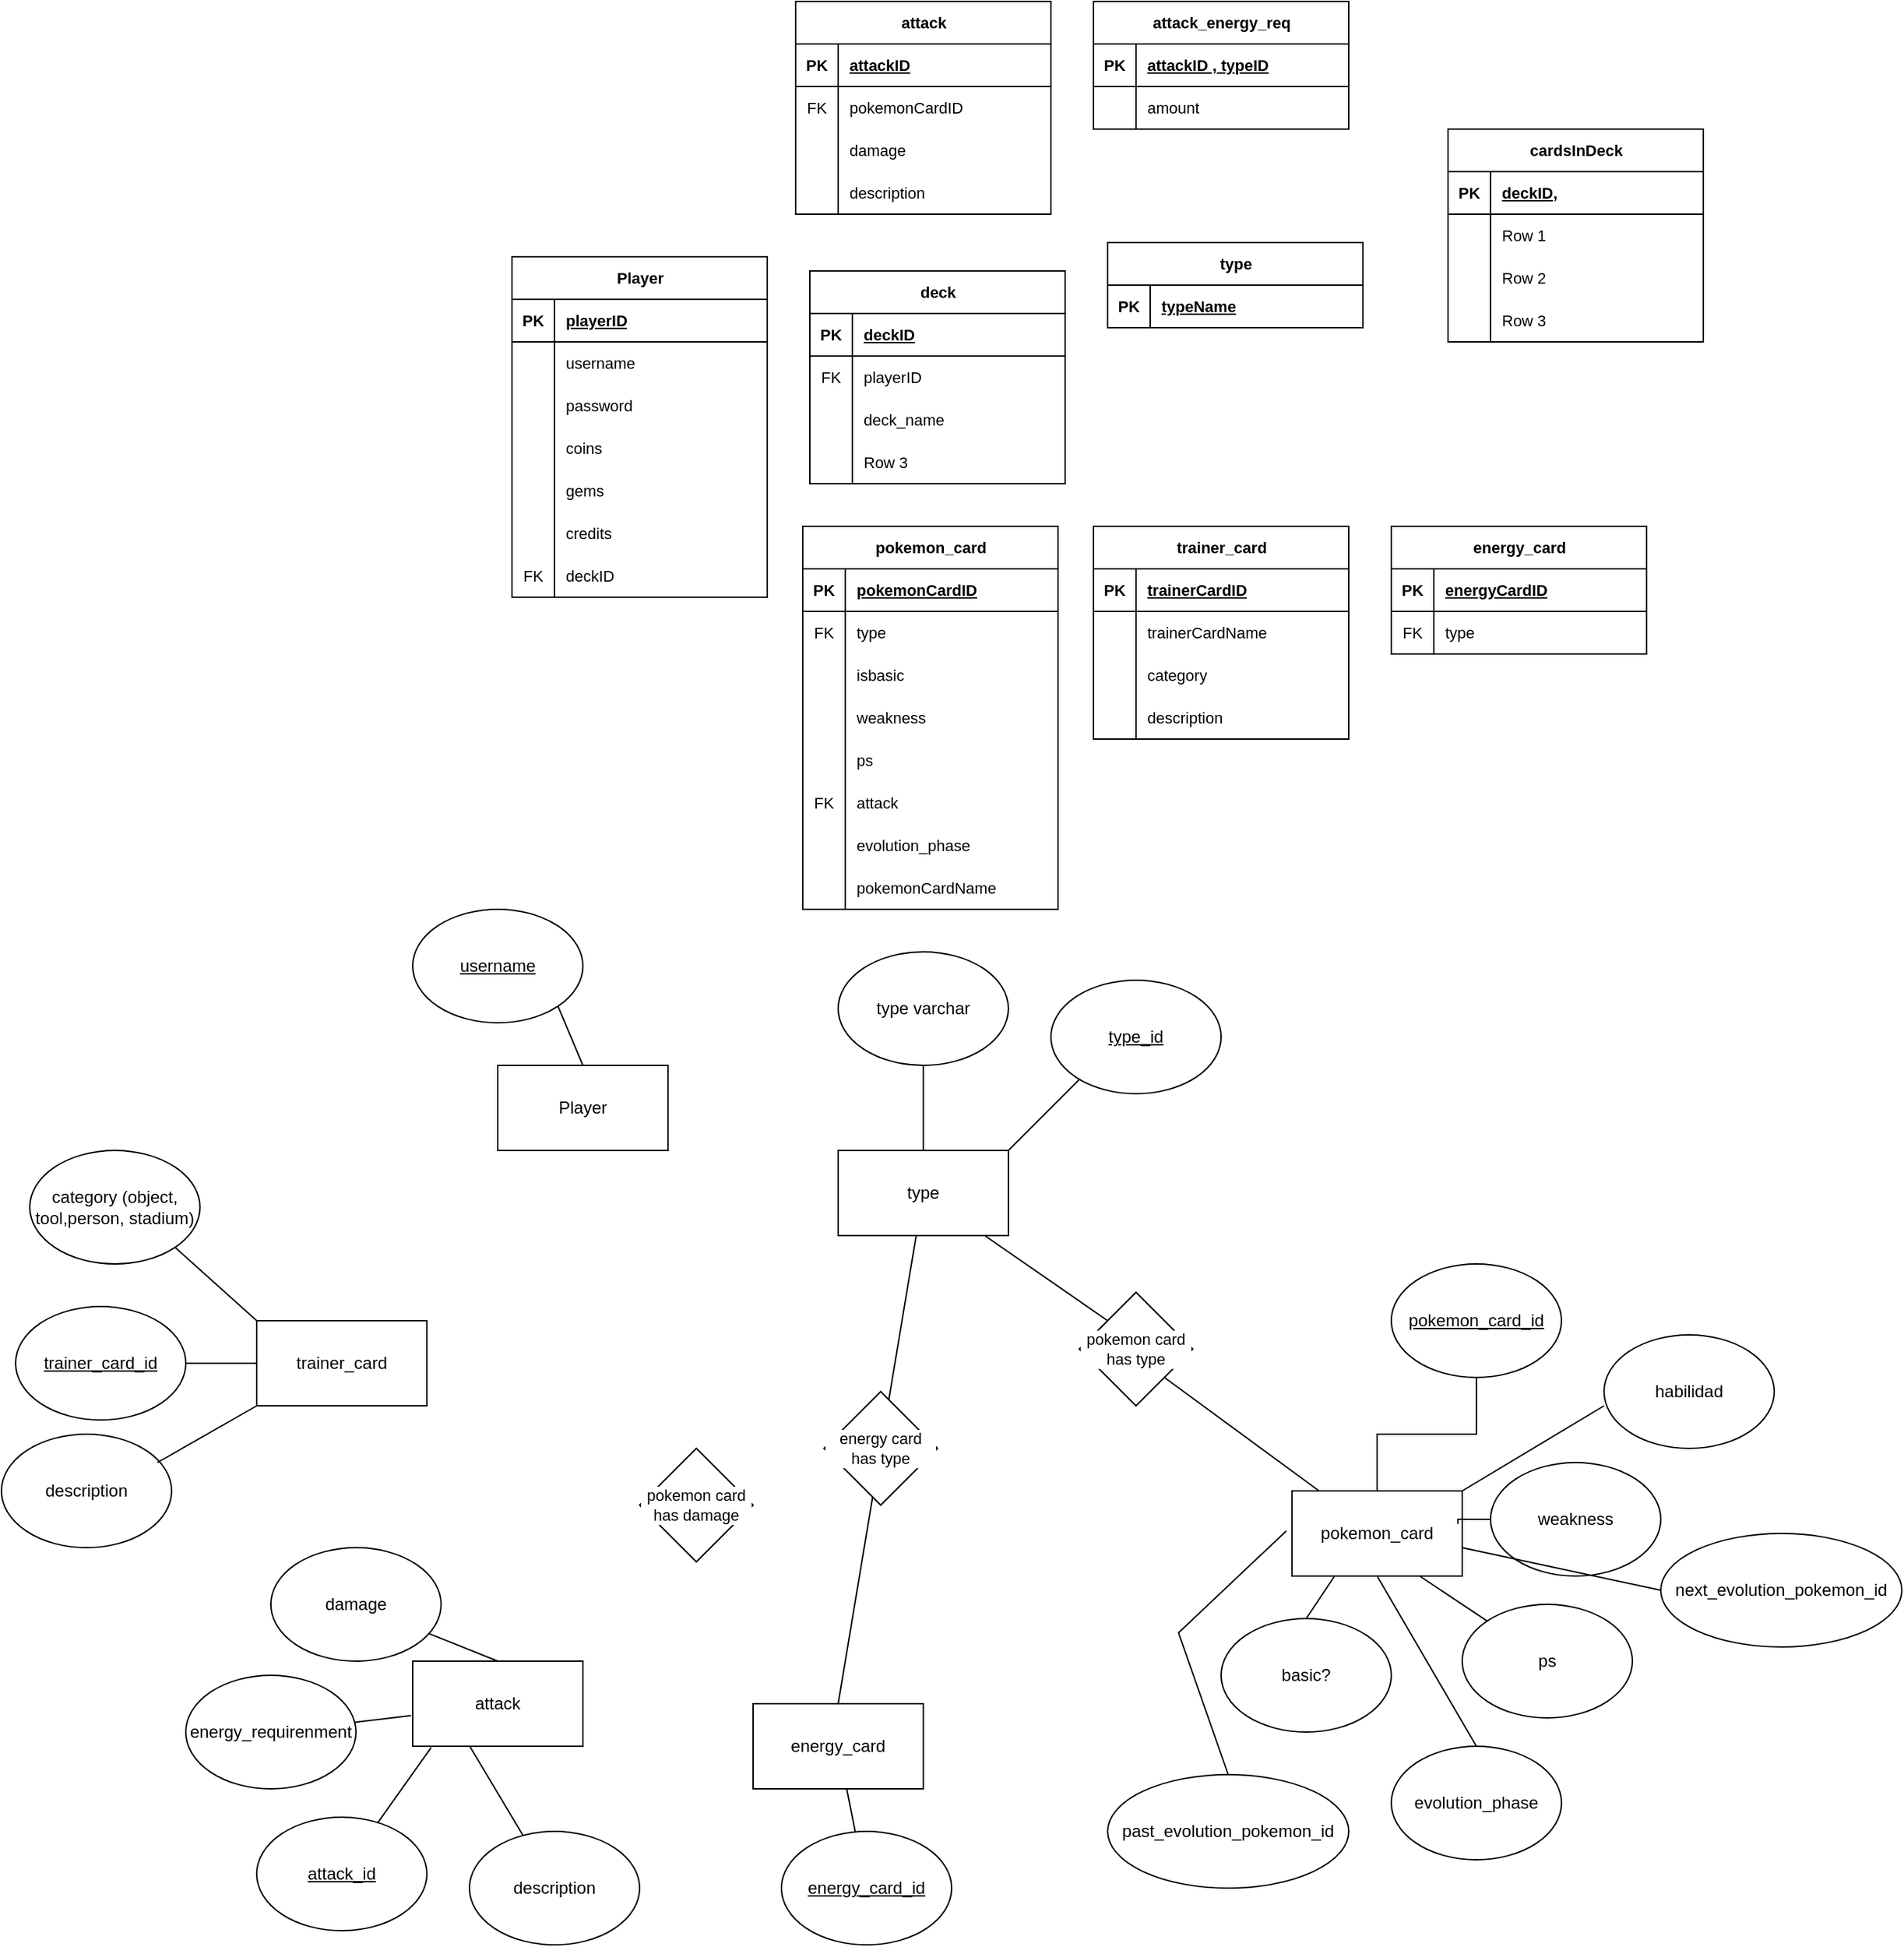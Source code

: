<mxfile version="24.2.5" type="github">
  <diagram id="R2lEEEUBdFMjLlhIrx00" name="Page-1">
    <mxGraphModel dx="1804" dy="1754" grid="1" gridSize="10" guides="1" tooltips="1" connect="1" arrows="1" fold="1" page="1" pageScale="1" pageWidth="850" pageHeight="1100" math="0" shadow="0" extFonts="Permanent Marker^https://fonts.googleapis.com/css?family=Permanent+Marker">
      <root>
        <mxCell id="0" />
        <mxCell id="1" parent="0" />
        <mxCell id="jPjoeAyWQZr9FaHYXFAh-9" value="Player" style="rounded=0;whiteSpace=wrap;html=1;" vertex="1" parent="1">
          <mxGeometry x="210" y="60" width="120" height="60" as="geometry" />
        </mxCell>
        <mxCell id="jPjoeAyWQZr9FaHYXFAh-10" value="&lt;u&gt;username&lt;/u&gt;" style="ellipse;whiteSpace=wrap;html=1;" vertex="1" parent="1">
          <mxGeometry x="150" y="-50" width="120" height="80" as="geometry" />
        </mxCell>
        <mxCell id="jPjoeAyWQZr9FaHYXFAh-75" style="edgeStyle=none;rounded=0;orthogonalLoop=1;jettySize=auto;html=1;entryX=1;entryY=1;entryDx=0;entryDy=0;strokeColor=default;align=center;verticalAlign=middle;fontFamily=Helvetica;fontSize=11;fontColor=default;labelBackgroundColor=default;endArrow=none;endFill=0;" edge="1" parent="1" source="jPjoeAyWQZr9FaHYXFAh-11" target="jPjoeAyWQZr9FaHYXFAh-74">
          <mxGeometry relative="1" as="geometry" />
        </mxCell>
        <mxCell id="jPjoeAyWQZr9FaHYXFAh-11" value="pokemon_card" style="rounded=0;whiteSpace=wrap;html=1;" vertex="1" parent="1">
          <mxGeometry x="770" y="360" width="120" height="60" as="geometry" />
        </mxCell>
        <mxCell id="jPjoeAyWQZr9FaHYXFAh-13" value="weakness" style="ellipse;whiteSpace=wrap;html=1;" vertex="1" parent="1">
          <mxGeometry x="910" y="340" width="120" height="80" as="geometry" />
        </mxCell>
        <mxCell id="jPjoeAyWQZr9FaHYXFAh-14" value="ps" style="ellipse;whiteSpace=wrap;html=1;" vertex="1" parent="1">
          <mxGeometry x="890" y="440" width="120" height="80" as="geometry" />
        </mxCell>
        <mxCell id="jPjoeAyWQZr9FaHYXFAh-16" value="basic?" style="ellipse;whiteSpace=wrap;html=1;" vertex="1" parent="1">
          <mxGeometry x="720" y="450" width="120" height="80" as="geometry" />
        </mxCell>
        <mxCell id="jPjoeAyWQZr9FaHYXFAh-17" value="attack" style="rounded=0;whiteSpace=wrap;html=1;" vertex="1" parent="1">
          <mxGeometry x="150" y="480" width="120" height="60" as="geometry" />
        </mxCell>
        <mxCell id="jPjoeAyWQZr9FaHYXFAh-66" style="edgeStyle=none;rounded=0;orthogonalLoop=1;jettySize=auto;html=1;entryX=0.5;entryY=0;entryDx=0;entryDy=0;endArrow=none;endFill=0;" edge="1" parent="1" source="jPjoeAyWQZr9FaHYXFAh-18" target="jPjoeAyWQZr9FaHYXFAh-17">
          <mxGeometry relative="1" as="geometry" />
        </mxCell>
        <mxCell id="jPjoeAyWQZr9FaHYXFAh-18" value="damage" style="ellipse;whiteSpace=wrap;html=1;" vertex="1" parent="1">
          <mxGeometry x="50" y="400" width="120" height="80" as="geometry" />
        </mxCell>
        <mxCell id="jPjoeAyWQZr9FaHYXFAh-27" value="description" style="ellipse;whiteSpace=wrap;html=1;" vertex="1" parent="1">
          <mxGeometry x="190" y="600" width="120" height="80" as="geometry" />
        </mxCell>
        <mxCell id="jPjoeAyWQZr9FaHYXFAh-28" value="&lt;u&gt;attack_id&lt;/u&gt;" style="ellipse;whiteSpace=wrap;html=1;" vertex="1" parent="1">
          <mxGeometry x="40" y="590" width="120" height="80" as="geometry" />
        </mxCell>
        <mxCell id="jPjoeAyWQZr9FaHYXFAh-76" style="edgeStyle=none;rounded=0;orthogonalLoop=1;jettySize=auto;html=1;entryX=0;entryY=0;entryDx=0;entryDy=0;strokeColor=default;align=center;verticalAlign=middle;fontFamily=Helvetica;fontSize=11;fontColor=default;labelBackgroundColor=default;endArrow=none;endFill=0;" edge="1" parent="1" source="jPjoeAyWQZr9FaHYXFAh-29" target="jPjoeAyWQZr9FaHYXFAh-74">
          <mxGeometry relative="1" as="geometry" />
        </mxCell>
        <mxCell id="jPjoeAyWQZr9FaHYXFAh-29" value="type" style="rounded=0;whiteSpace=wrap;html=1;" vertex="1" parent="1">
          <mxGeometry x="450" y="120" width="120" height="60" as="geometry" />
        </mxCell>
        <mxCell id="jPjoeAyWQZr9FaHYXFAh-30" value="&lt;u&gt;type_id&lt;/u&gt;" style="ellipse;whiteSpace=wrap;html=1;" vertex="1" parent="1">
          <mxGeometry x="600" width="120" height="80" as="geometry" />
        </mxCell>
        <mxCell id="jPjoeAyWQZr9FaHYXFAh-31" value="type varchar" style="ellipse;whiteSpace=wrap;html=1;" vertex="1" parent="1">
          <mxGeometry x="450" y="-20" width="120" height="80" as="geometry" />
        </mxCell>
        <mxCell id="jPjoeAyWQZr9FaHYXFAh-33" value="evolution_phase" style="ellipse;whiteSpace=wrap;html=1;strokeColor=default;" vertex="1" parent="1">
          <mxGeometry x="840" y="540" width="120" height="80" as="geometry" />
        </mxCell>
        <mxCell id="jPjoeAyWQZr9FaHYXFAh-34" value="past_evolution_pokemon_id" style="ellipse;whiteSpace=wrap;html=1;" vertex="1" parent="1">
          <mxGeometry x="640" y="560" width="170" height="80" as="geometry" />
        </mxCell>
        <mxCell id="jPjoeAyWQZr9FaHYXFAh-35" value="next_evolution_pokemon_id" style="ellipse;whiteSpace=wrap;html=1;" vertex="1" parent="1">
          <mxGeometry x="1030" y="390" width="170" height="80" as="geometry" />
        </mxCell>
        <mxCell id="jPjoeAyWQZr9FaHYXFAh-36" value="habilidad" style="ellipse;whiteSpace=wrap;html=1;" vertex="1" parent="1">
          <mxGeometry x="990" y="250" width="120" height="80" as="geometry" />
        </mxCell>
        <mxCell id="jPjoeAyWQZr9FaHYXFAh-37" value="energy_requirenment" style="ellipse;whiteSpace=wrap;html=1;" vertex="1" parent="1">
          <mxGeometry x="-10" y="490" width="120" height="80" as="geometry" />
        </mxCell>
        <mxCell id="jPjoeAyWQZr9FaHYXFAh-38" value="energy_card" style="rounded=0;whiteSpace=wrap;html=1;" vertex="1" parent="1">
          <mxGeometry x="390" y="510" width="120" height="60" as="geometry" />
        </mxCell>
        <mxCell id="jPjoeAyWQZr9FaHYXFAh-70" style="edgeStyle=none;rounded=0;orthogonalLoop=1;jettySize=auto;html=1;strokeColor=default;align=center;verticalAlign=middle;fontFamily=Helvetica;fontSize=11;fontColor=default;labelBackgroundColor=default;endArrow=none;endFill=0;" edge="1" parent="1" source="jPjoeAyWQZr9FaHYXFAh-40" target="jPjoeAyWQZr9FaHYXFAh-38">
          <mxGeometry relative="1" as="geometry" />
        </mxCell>
        <mxCell id="jPjoeAyWQZr9FaHYXFAh-40" value="&lt;u&gt;energy_card_id&lt;br&gt;&lt;/u&gt;" style="ellipse;whiteSpace=wrap;html=1;" vertex="1" parent="1">
          <mxGeometry x="410" y="600" width="120" height="80" as="geometry" />
        </mxCell>
        <mxCell id="jPjoeAyWQZr9FaHYXFAh-46" value="" style="edgeStyle=orthogonalEdgeStyle;rounded=0;orthogonalLoop=1;jettySize=auto;html=1;endArrow=none;endFill=0;" edge="1" parent="1" source="jPjoeAyWQZr9FaHYXFAh-41" target="jPjoeAyWQZr9FaHYXFAh-11">
          <mxGeometry relative="1" as="geometry" />
        </mxCell>
        <mxCell id="jPjoeAyWQZr9FaHYXFAh-41" value="&lt;u&gt;pokemon_card_id&lt;br&gt;&lt;/u&gt;" style="ellipse;whiteSpace=wrap;html=1;" vertex="1" parent="1">
          <mxGeometry x="840" y="200" width="120" height="80" as="geometry" />
        </mxCell>
        <mxCell id="jPjoeAyWQZr9FaHYXFAh-42" value="trainer_card" style="rounded=0;whiteSpace=wrap;html=1;" vertex="1" parent="1">
          <mxGeometry x="40" y="240" width="120" height="60" as="geometry" />
        </mxCell>
        <mxCell id="jPjoeAyWQZr9FaHYXFAh-43" value="&lt;u&gt;trainer_card_id&lt;/u&gt;" style="ellipse;whiteSpace=wrap;html=1;" vertex="1" parent="1">
          <mxGeometry x="-130" y="230" width="120" height="80" as="geometry" />
        </mxCell>
        <mxCell id="jPjoeAyWQZr9FaHYXFAh-44" value="category (object, tool,person, stadium)" style="ellipse;whiteSpace=wrap;html=1;" vertex="1" parent="1">
          <mxGeometry x="-120" y="120" width="120" height="80" as="geometry" />
        </mxCell>
        <mxCell id="jPjoeAyWQZr9FaHYXFAh-45" value="description" style="ellipse;whiteSpace=wrap;html=1;" vertex="1" parent="1">
          <mxGeometry x="-140" y="320" width="120" height="80" as="geometry" />
        </mxCell>
        <mxCell id="jPjoeAyWQZr9FaHYXFAh-48" style="edgeStyle=orthogonalEdgeStyle;rounded=0;orthogonalLoop=1;jettySize=auto;html=1;exitX=0;exitY=0.5;exitDx=0;exitDy=0;entryX=0.975;entryY=0.387;entryDx=0;entryDy=0;entryPerimeter=0;endArrow=none;endFill=0;" edge="1" parent="1" source="jPjoeAyWQZr9FaHYXFAh-13" target="jPjoeAyWQZr9FaHYXFAh-11">
          <mxGeometry relative="1" as="geometry" />
        </mxCell>
        <mxCell id="jPjoeAyWQZr9FaHYXFAh-50" value="" style="endArrow=none;html=1;rounded=0;entryX=0;entryY=0;entryDx=0;entryDy=0;exitX=0.75;exitY=1;exitDx=0;exitDy=0;" edge="1" parent="1" source="jPjoeAyWQZr9FaHYXFAh-11" target="jPjoeAyWQZr9FaHYXFAh-14">
          <mxGeometry width="50" height="50" relative="1" as="geometry">
            <mxPoint x="860" y="470" as="sourcePoint" />
            <mxPoint x="910" y="420" as="targetPoint" />
          </mxGeometry>
        </mxCell>
        <mxCell id="jPjoeAyWQZr9FaHYXFAh-51" value="" style="endArrow=none;html=1;rounded=0;exitX=0.5;exitY=0;exitDx=0;exitDy=0;entryX=0.25;entryY=1;entryDx=0;entryDy=0;" edge="1" parent="1" source="jPjoeAyWQZr9FaHYXFAh-16" target="jPjoeAyWQZr9FaHYXFAh-11">
          <mxGeometry width="50" height="50" relative="1" as="geometry">
            <mxPoint x="860" y="470" as="sourcePoint" />
            <mxPoint x="910" y="420" as="targetPoint" />
          </mxGeometry>
        </mxCell>
        <mxCell id="jPjoeAyWQZr9FaHYXFAh-52" value="" style="endArrow=none;html=1;rounded=0;exitX=0.5;exitY=0;exitDx=0;exitDy=0;entryX=-0.034;entryY=0.47;entryDx=0;entryDy=0;entryPerimeter=0;" edge="1" parent="1" source="jPjoeAyWQZr9FaHYXFAh-34" target="jPjoeAyWQZr9FaHYXFAh-11">
          <mxGeometry width="50" height="50" relative="1" as="geometry">
            <mxPoint x="830" y="610" as="sourcePoint" />
            <mxPoint x="880" y="560" as="targetPoint" />
            <Array as="points">
              <mxPoint x="690" y="460" />
            </Array>
          </mxGeometry>
        </mxCell>
        <mxCell id="jPjoeAyWQZr9FaHYXFAh-54" value="" style="endArrow=none;html=1;rounded=0;exitX=0.5;exitY=0;exitDx=0;exitDy=0;" edge="1" parent="1" source="jPjoeAyWQZr9FaHYXFAh-33">
          <mxGeometry width="50" height="50" relative="1" as="geometry">
            <mxPoint x="830" y="540" as="sourcePoint" />
            <mxPoint x="830" y="420" as="targetPoint" />
          </mxGeometry>
        </mxCell>
        <mxCell id="jPjoeAyWQZr9FaHYXFAh-55" value="" style="endArrow=none;html=1;rounded=0;entryX=0;entryY=0.5;entryDx=0;entryDy=0;exitX=1;exitY=0.667;exitDx=0;exitDy=0;exitPerimeter=0;" edge="1" parent="1" source="jPjoeAyWQZr9FaHYXFAh-11" target="jPjoeAyWQZr9FaHYXFAh-35">
          <mxGeometry width="50" height="50" relative="1" as="geometry">
            <mxPoint x="930" y="500" as="sourcePoint" />
            <mxPoint x="980" y="450" as="targetPoint" />
          </mxGeometry>
        </mxCell>
        <mxCell id="jPjoeAyWQZr9FaHYXFAh-57" value="" style="endArrow=none;html=1;rounded=0;entryX=0;entryY=0.625;entryDx=0;entryDy=0;entryPerimeter=0;exitX=1;exitY=0;exitDx=0;exitDy=0;" edge="1" parent="1" source="jPjoeAyWQZr9FaHYXFAh-11" target="jPjoeAyWQZr9FaHYXFAh-36">
          <mxGeometry width="50" height="50" relative="1" as="geometry">
            <mxPoint x="900" y="370" as="sourcePoint" />
            <mxPoint x="980" y="450" as="targetPoint" />
          </mxGeometry>
        </mxCell>
        <mxCell id="jPjoeAyWQZr9FaHYXFAh-58" value="" style="endArrow=none;html=1;rounded=0;" edge="1" parent="1">
          <mxGeometry width="50" height="50" relative="1" as="geometry">
            <mxPoint x="570" y="120" as="sourcePoint" />
            <mxPoint x="620" y="70" as="targetPoint" />
          </mxGeometry>
        </mxCell>
        <mxCell id="jPjoeAyWQZr9FaHYXFAh-59" value="" style="endArrow=none;html=1;rounded=0;exitX=0.5;exitY=0;exitDx=0;exitDy=0;entryX=0.5;entryY=1;entryDx=0;entryDy=0;" edge="1" parent="1" source="jPjoeAyWQZr9FaHYXFAh-29" target="jPjoeAyWQZr9FaHYXFAh-31">
          <mxGeometry width="50" height="50" relative="1" as="geometry">
            <mxPoint x="540" y="150" as="sourcePoint" />
            <mxPoint x="590" y="100" as="targetPoint" />
          </mxGeometry>
        </mxCell>
        <mxCell id="jPjoeAyWQZr9FaHYXFAh-60" value="" style="endArrow=none;html=1;rounded=0;entryX=0.5;entryY=0;entryDx=0;entryDy=0;exitX=1;exitY=1;exitDx=0;exitDy=0;" edge="1" parent="1" source="jPjoeAyWQZr9FaHYXFAh-10" target="jPjoeAyWQZr9FaHYXFAh-9">
          <mxGeometry width="50" height="50" relative="1" as="geometry">
            <mxPoint x="380" y="310" as="sourcePoint" />
            <mxPoint x="430" y="260" as="targetPoint" />
          </mxGeometry>
        </mxCell>
        <mxCell id="jPjoeAyWQZr9FaHYXFAh-61" value="" style="endArrow=none;html=1;rounded=0;exitX=0;exitY=0.5;exitDx=0;exitDy=0;entryX=1;entryY=0.5;entryDx=0;entryDy=0;" edge="1" parent="1" source="jPjoeAyWQZr9FaHYXFAh-42" target="jPjoeAyWQZr9FaHYXFAh-43">
          <mxGeometry width="50" height="50" relative="1" as="geometry">
            <mxPoint x="90" y="310" as="sourcePoint" />
            <mxPoint x="140" y="260" as="targetPoint" />
          </mxGeometry>
        </mxCell>
        <mxCell id="jPjoeAyWQZr9FaHYXFAh-62" value="" style="endArrow=none;html=1;rounded=0;entryX=0;entryY=0;entryDx=0;entryDy=0;exitX=1;exitY=1;exitDx=0;exitDy=0;" edge="1" parent="1" source="jPjoeAyWQZr9FaHYXFAh-44" target="jPjoeAyWQZr9FaHYXFAh-42">
          <mxGeometry width="50" height="50" relative="1" as="geometry">
            <mxPoint x="-30" y="300" as="sourcePoint" />
            <mxPoint x="20" y="250" as="targetPoint" />
          </mxGeometry>
        </mxCell>
        <mxCell id="jPjoeAyWQZr9FaHYXFAh-65" value="" style="endArrow=none;html=1;rounded=0;entryX=0;entryY=1;entryDx=0;entryDy=0;" edge="1" parent="1" target="jPjoeAyWQZr9FaHYXFAh-42">
          <mxGeometry width="50" height="50" relative="1" as="geometry">
            <mxPoint x="-30" y="340" as="sourcePoint" />
            <mxPoint x="20" y="250" as="targetPoint" />
          </mxGeometry>
        </mxCell>
        <mxCell id="jPjoeAyWQZr9FaHYXFAh-67" style="edgeStyle=none;rounded=0;orthogonalLoop=1;jettySize=auto;html=1;entryX=-0.01;entryY=0.639;entryDx=0;entryDy=0;entryPerimeter=0;strokeColor=default;align=center;verticalAlign=middle;fontFamily=Helvetica;fontSize=11;fontColor=default;labelBackgroundColor=default;endArrow=none;endFill=0;" edge="1" parent="1" source="jPjoeAyWQZr9FaHYXFAh-37" target="jPjoeAyWQZr9FaHYXFAh-17">
          <mxGeometry relative="1" as="geometry" />
        </mxCell>
        <mxCell id="jPjoeAyWQZr9FaHYXFAh-68" style="edgeStyle=none;rounded=0;orthogonalLoop=1;jettySize=auto;html=1;entryX=0.108;entryY=1.015;entryDx=0;entryDy=0;entryPerimeter=0;strokeColor=default;align=center;verticalAlign=middle;fontFamily=Helvetica;fontSize=11;fontColor=default;labelBackgroundColor=default;endArrow=none;endFill=0;" edge="1" parent="1" source="jPjoeAyWQZr9FaHYXFAh-28" target="jPjoeAyWQZr9FaHYXFAh-17">
          <mxGeometry relative="1" as="geometry" />
        </mxCell>
        <mxCell id="jPjoeAyWQZr9FaHYXFAh-69" style="edgeStyle=none;rounded=0;orthogonalLoop=1;jettySize=auto;html=1;entryX=0.336;entryY=1.003;entryDx=0;entryDy=0;entryPerimeter=0;strokeColor=default;align=center;verticalAlign=middle;fontFamily=Helvetica;fontSize=11;fontColor=default;labelBackgroundColor=default;endArrow=none;endFill=0;" edge="1" parent="1" source="jPjoeAyWQZr9FaHYXFAh-27" target="jPjoeAyWQZr9FaHYXFAh-17">
          <mxGeometry relative="1" as="geometry" />
        </mxCell>
        <mxCell id="jPjoeAyWQZr9FaHYXFAh-72" style="edgeStyle=none;rounded=0;orthogonalLoop=1;jettySize=auto;html=1;strokeColor=default;align=center;verticalAlign=middle;fontFamily=Helvetica;fontSize=11;fontColor=default;labelBackgroundColor=default;endArrow=none;endFill=0;" edge="1" parent="1" source="jPjoeAyWQZr9FaHYXFAh-71" target="jPjoeAyWQZr9FaHYXFAh-29">
          <mxGeometry relative="1" as="geometry" />
        </mxCell>
        <mxCell id="jPjoeAyWQZr9FaHYXFAh-73" style="edgeStyle=none;rounded=0;orthogonalLoop=1;jettySize=auto;html=1;entryX=0.5;entryY=0;entryDx=0;entryDy=0;strokeColor=default;align=center;verticalAlign=middle;fontFamily=Helvetica;fontSize=11;fontColor=default;labelBackgroundColor=default;endArrow=none;endFill=0;" edge="1" parent="1" source="jPjoeAyWQZr9FaHYXFAh-71" target="jPjoeAyWQZr9FaHYXFAh-38">
          <mxGeometry relative="1" as="geometry" />
        </mxCell>
        <mxCell id="jPjoeAyWQZr9FaHYXFAh-71" value="energy card has type" style="rhombus;whiteSpace=wrap;html=1;fontFamily=Helvetica;fontSize=11;fontColor=default;labelBackgroundColor=default;" vertex="1" parent="1">
          <mxGeometry x="440" y="290" width="80" height="80" as="geometry" />
        </mxCell>
        <mxCell id="jPjoeAyWQZr9FaHYXFAh-74" value="pokemon card has type" style="rhombus;whiteSpace=wrap;html=1;fontFamily=Helvetica;fontSize=11;fontColor=default;labelBackgroundColor=default;" vertex="1" parent="1">
          <mxGeometry x="620" y="220" width="80" height="80" as="geometry" />
        </mxCell>
        <mxCell id="jPjoeAyWQZr9FaHYXFAh-77" value="pokemon card has damage" style="rhombus;whiteSpace=wrap;html=1;fontFamily=Helvetica;fontSize=11;fontColor=default;labelBackgroundColor=default;" vertex="1" parent="1">
          <mxGeometry x="310" y="330" width="80" height="80" as="geometry" />
        </mxCell>
        <mxCell id="jPjoeAyWQZr9FaHYXFAh-78" value="Player" style="shape=table;startSize=30;container=1;collapsible=1;childLayout=tableLayout;fixedRows=1;rowLines=0;fontStyle=1;align=center;resizeLast=1;html=1;fontFamily=Helvetica;fontSize=11;fontColor=default;labelBackgroundColor=default;" vertex="1" parent="1">
          <mxGeometry x="220" y="-510" width="180" height="240" as="geometry">
            <mxRectangle x="220" y="-510" width="70" height="30" as="alternateBounds" />
          </mxGeometry>
        </mxCell>
        <mxCell id="jPjoeAyWQZr9FaHYXFAh-79" value="" style="shape=tableRow;horizontal=0;startSize=0;swimlaneHead=0;swimlaneBody=0;fillColor=none;collapsible=0;dropTarget=0;points=[[0,0.5],[1,0.5]];portConstraint=eastwest;top=0;left=0;right=0;bottom=1;fontFamily=Helvetica;fontSize=11;fontColor=default;labelBackgroundColor=default;" vertex="1" parent="jPjoeAyWQZr9FaHYXFAh-78">
          <mxGeometry y="30" width="180" height="30" as="geometry" />
        </mxCell>
        <mxCell id="jPjoeAyWQZr9FaHYXFAh-80" value="PK" style="shape=partialRectangle;connectable=0;fillColor=none;top=0;left=0;bottom=0;right=0;fontStyle=1;overflow=hidden;whiteSpace=wrap;html=1;fontFamily=Helvetica;fontSize=11;fontColor=default;labelBackgroundColor=default;" vertex="1" parent="jPjoeAyWQZr9FaHYXFAh-79">
          <mxGeometry width="30" height="30" as="geometry">
            <mxRectangle width="30" height="30" as="alternateBounds" />
          </mxGeometry>
        </mxCell>
        <mxCell id="jPjoeAyWQZr9FaHYXFAh-81" value="playerID" style="shape=partialRectangle;connectable=0;fillColor=none;top=0;left=0;bottom=0;right=0;align=left;spacingLeft=6;fontStyle=5;overflow=hidden;whiteSpace=wrap;html=1;fontFamily=Helvetica;fontSize=11;fontColor=default;labelBackgroundColor=default;" vertex="1" parent="jPjoeAyWQZr9FaHYXFAh-79">
          <mxGeometry x="30" width="150" height="30" as="geometry">
            <mxRectangle width="150" height="30" as="alternateBounds" />
          </mxGeometry>
        </mxCell>
        <mxCell id="jPjoeAyWQZr9FaHYXFAh-82" value="" style="shape=tableRow;horizontal=0;startSize=0;swimlaneHead=0;swimlaneBody=0;fillColor=none;collapsible=0;dropTarget=0;points=[[0,0.5],[1,0.5]];portConstraint=eastwest;top=0;left=0;right=0;bottom=0;fontFamily=Helvetica;fontSize=11;fontColor=default;labelBackgroundColor=default;" vertex="1" parent="jPjoeAyWQZr9FaHYXFAh-78">
          <mxGeometry y="60" width="180" height="30" as="geometry" />
        </mxCell>
        <mxCell id="jPjoeAyWQZr9FaHYXFAh-83" value="" style="shape=partialRectangle;connectable=0;fillColor=none;top=0;left=0;bottom=0;right=0;editable=1;overflow=hidden;whiteSpace=wrap;html=1;fontFamily=Helvetica;fontSize=11;fontColor=default;labelBackgroundColor=default;" vertex="1" parent="jPjoeAyWQZr9FaHYXFAh-82">
          <mxGeometry width="30" height="30" as="geometry">
            <mxRectangle width="30" height="30" as="alternateBounds" />
          </mxGeometry>
        </mxCell>
        <mxCell id="jPjoeAyWQZr9FaHYXFAh-84" value="username" style="shape=partialRectangle;connectable=0;fillColor=none;top=0;left=0;bottom=0;right=0;align=left;spacingLeft=6;overflow=hidden;whiteSpace=wrap;html=1;fontFamily=Helvetica;fontSize=11;fontColor=default;labelBackgroundColor=default;" vertex="1" parent="jPjoeAyWQZr9FaHYXFAh-82">
          <mxGeometry x="30" width="150" height="30" as="geometry">
            <mxRectangle width="150" height="30" as="alternateBounds" />
          </mxGeometry>
        </mxCell>
        <mxCell id="jPjoeAyWQZr9FaHYXFAh-85" value="" style="shape=tableRow;horizontal=0;startSize=0;swimlaneHead=0;swimlaneBody=0;fillColor=none;collapsible=0;dropTarget=0;points=[[0,0.5],[1,0.5]];portConstraint=eastwest;top=0;left=0;right=0;bottom=0;fontFamily=Helvetica;fontSize=11;fontColor=default;labelBackgroundColor=default;" vertex="1" parent="jPjoeAyWQZr9FaHYXFAh-78">
          <mxGeometry y="90" width="180" height="30" as="geometry" />
        </mxCell>
        <mxCell id="jPjoeAyWQZr9FaHYXFAh-86" value="" style="shape=partialRectangle;connectable=0;fillColor=none;top=0;left=0;bottom=0;right=0;editable=1;overflow=hidden;whiteSpace=wrap;html=1;fontFamily=Helvetica;fontSize=11;fontColor=default;labelBackgroundColor=default;" vertex="1" parent="jPjoeAyWQZr9FaHYXFAh-85">
          <mxGeometry width="30" height="30" as="geometry">
            <mxRectangle width="30" height="30" as="alternateBounds" />
          </mxGeometry>
        </mxCell>
        <mxCell id="jPjoeAyWQZr9FaHYXFAh-87" value="password" style="shape=partialRectangle;connectable=0;fillColor=none;top=0;left=0;bottom=0;right=0;align=left;spacingLeft=6;overflow=hidden;whiteSpace=wrap;html=1;fontFamily=Helvetica;fontSize=11;fontColor=default;labelBackgroundColor=default;" vertex="1" parent="jPjoeAyWQZr9FaHYXFAh-85">
          <mxGeometry x="30" width="150" height="30" as="geometry">
            <mxRectangle width="150" height="30" as="alternateBounds" />
          </mxGeometry>
        </mxCell>
        <mxCell id="jPjoeAyWQZr9FaHYXFAh-88" value="" style="shape=tableRow;horizontal=0;startSize=0;swimlaneHead=0;swimlaneBody=0;fillColor=none;collapsible=0;dropTarget=0;points=[[0,0.5],[1,0.5]];portConstraint=eastwest;top=0;left=0;right=0;bottom=0;fontFamily=Helvetica;fontSize=11;fontColor=default;labelBackgroundColor=default;" vertex="1" parent="jPjoeAyWQZr9FaHYXFAh-78">
          <mxGeometry y="120" width="180" height="30" as="geometry" />
        </mxCell>
        <mxCell id="jPjoeAyWQZr9FaHYXFAh-89" value="" style="shape=partialRectangle;connectable=0;fillColor=none;top=0;left=0;bottom=0;right=0;editable=1;overflow=hidden;whiteSpace=wrap;html=1;fontFamily=Helvetica;fontSize=11;fontColor=default;labelBackgroundColor=default;" vertex="1" parent="jPjoeAyWQZr9FaHYXFAh-88">
          <mxGeometry width="30" height="30" as="geometry">
            <mxRectangle width="30" height="30" as="alternateBounds" />
          </mxGeometry>
        </mxCell>
        <mxCell id="jPjoeAyWQZr9FaHYXFAh-90" value="coins" style="shape=partialRectangle;connectable=0;fillColor=none;top=0;left=0;bottom=0;right=0;align=left;spacingLeft=6;overflow=hidden;whiteSpace=wrap;html=1;fontFamily=Helvetica;fontSize=11;fontColor=default;labelBackgroundColor=default;" vertex="1" parent="jPjoeAyWQZr9FaHYXFAh-88">
          <mxGeometry x="30" width="150" height="30" as="geometry">
            <mxRectangle width="150" height="30" as="alternateBounds" />
          </mxGeometry>
        </mxCell>
        <mxCell id="jPjoeAyWQZr9FaHYXFAh-92" value="" style="shape=tableRow;horizontal=0;startSize=0;swimlaneHead=0;swimlaneBody=0;fillColor=none;collapsible=0;dropTarget=0;points=[[0,0.5],[1,0.5]];portConstraint=eastwest;top=0;left=0;right=0;bottom=0;fontFamily=Helvetica;fontSize=11;fontColor=default;labelBackgroundColor=default;" vertex="1" parent="jPjoeAyWQZr9FaHYXFAh-78">
          <mxGeometry y="150" width="180" height="30" as="geometry" />
        </mxCell>
        <mxCell id="jPjoeAyWQZr9FaHYXFAh-93" value="" style="shape=partialRectangle;connectable=0;fillColor=none;top=0;left=0;bottom=0;right=0;editable=1;overflow=hidden;whiteSpace=wrap;html=1;fontFamily=Helvetica;fontSize=11;fontColor=default;labelBackgroundColor=default;" vertex="1" parent="jPjoeAyWQZr9FaHYXFAh-92">
          <mxGeometry width="30" height="30" as="geometry">
            <mxRectangle width="30" height="30" as="alternateBounds" />
          </mxGeometry>
        </mxCell>
        <mxCell id="jPjoeAyWQZr9FaHYXFAh-94" value="gems" style="shape=partialRectangle;connectable=0;fillColor=none;top=0;left=0;bottom=0;right=0;align=left;spacingLeft=6;overflow=hidden;whiteSpace=wrap;html=1;fontFamily=Helvetica;fontSize=11;fontColor=default;labelBackgroundColor=default;" vertex="1" parent="jPjoeAyWQZr9FaHYXFAh-92">
          <mxGeometry x="30" width="150" height="30" as="geometry">
            <mxRectangle width="150" height="30" as="alternateBounds" />
          </mxGeometry>
        </mxCell>
        <mxCell id="jPjoeAyWQZr9FaHYXFAh-95" value="" style="shape=tableRow;horizontal=0;startSize=0;swimlaneHead=0;swimlaneBody=0;fillColor=none;collapsible=0;dropTarget=0;points=[[0,0.5],[1,0.5]];portConstraint=eastwest;top=0;left=0;right=0;bottom=0;fontFamily=Helvetica;fontSize=11;fontColor=default;labelBackgroundColor=default;" vertex="1" parent="jPjoeAyWQZr9FaHYXFAh-78">
          <mxGeometry y="180" width="180" height="30" as="geometry" />
        </mxCell>
        <mxCell id="jPjoeAyWQZr9FaHYXFAh-96" value="" style="shape=partialRectangle;connectable=0;fillColor=none;top=0;left=0;bottom=0;right=0;editable=1;overflow=hidden;whiteSpace=wrap;html=1;fontFamily=Helvetica;fontSize=11;fontColor=default;labelBackgroundColor=default;" vertex="1" parent="jPjoeAyWQZr9FaHYXFAh-95">
          <mxGeometry width="30" height="30" as="geometry">
            <mxRectangle width="30" height="30" as="alternateBounds" />
          </mxGeometry>
        </mxCell>
        <mxCell id="jPjoeAyWQZr9FaHYXFAh-97" value="credits" style="shape=partialRectangle;connectable=0;fillColor=none;top=0;left=0;bottom=0;right=0;align=left;spacingLeft=6;overflow=hidden;whiteSpace=wrap;html=1;fontFamily=Helvetica;fontSize=11;fontColor=default;labelBackgroundColor=default;" vertex="1" parent="jPjoeAyWQZr9FaHYXFAh-95">
          <mxGeometry x="30" width="150" height="30" as="geometry">
            <mxRectangle width="150" height="30" as="alternateBounds" />
          </mxGeometry>
        </mxCell>
        <mxCell id="jPjoeAyWQZr9FaHYXFAh-117" value="" style="shape=tableRow;horizontal=0;startSize=0;swimlaneHead=0;swimlaneBody=0;fillColor=none;collapsible=0;dropTarget=0;points=[[0,0.5],[1,0.5]];portConstraint=eastwest;top=0;left=0;right=0;bottom=0;fontFamily=Helvetica;fontSize=11;fontColor=default;labelBackgroundColor=default;" vertex="1" parent="jPjoeAyWQZr9FaHYXFAh-78">
          <mxGeometry y="210" width="180" height="30" as="geometry" />
        </mxCell>
        <mxCell id="jPjoeAyWQZr9FaHYXFAh-118" value="FK" style="shape=partialRectangle;connectable=0;fillColor=none;top=0;left=0;bottom=0;right=0;editable=1;overflow=hidden;whiteSpace=wrap;html=1;fontFamily=Helvetica;fontSize=11;fontColor=default;labelBackgroundColor=default;" vertex="1" parent="jPjoeAyWQZr9FaHYXFAh-117">
          <mxGeometry width="30" height="30" as="geometry">
            <mxRectangle width="30" height="30" as="alternateBounds" />
          </mxGeometry>
        </mxCell>
        <mxCell id="jPjoeAyWQZr9FaHYXFAh-119" value="deckID" style="shape=partialRectangle;connectable=0;fillColor=none;top=0;left=0;bottom=0;right=0;align=left;spacingLeft=6;overflow=hidden;whiteSpace=wrap;html=1;fontFamily=Helvetica;fontSize=11;fontColor=default;labelBackgroundColor=default;" vertex="1" parent="jPjoeAyWQZr9FaHYXFAh-117">
          <mxGeometry x="30" width="150" height="30" as="geometry">
            <mxRectangle width="150" height="30" as="alternateBounds" />
          </mxGeometry>
        </mxCell>
        <mxCell id="jPjoeAyWQZr9FaHYXFAh-104" value="deck" style="shape=table;startSize=30;container=1;collapsible=1;childLayout=tableLayout;fixedRows=1;rowLines=0;fontStyle=1;align=center;resizeLast=1;html=1;fontFamily=Helvetica;fontSize=11;fontColor=default;labelBackgroundColor=default;" vertex="1" parent="1">
          <mxGeometry x="430" y="-500" width="180" height="150" as="geometry" />
        </mxCell>
        <mxCell id="jPjoeAyWQZr9FaHYXFAh-105" value="" style="shape=tableRow;horizontal=0;startSize=0;swimlaneHead=0;swimlaneBody=0;fillColor=none;collapsible=0;dropTarget=0;points=[[0,0.5],[1,0.5]];portConstraint=eastwest;top=0;left=0;right=0;bottom=1;fontFamily=Helvetica;fontSize=11;fontColor=default;labelBackgroundColor=default;" vertex="1" parent="jPjoeAyWQZr9FaHYXFAh-104">
          <mxGeometry y="30" width="180" height="30" as="geometry" />
        </mxCell>
        <mxCell id="jPjoeAyWQZr9FaHYXFAh-106" value="PK" style="shape=partialRectangle;connectable=0;fillColor=none;top=0;left=0;bottom=0;right=0;fontStyle=1;overflow=hidden;whiteSpace=wrap;html=1;fontFamily=Helvetica;fontSize=11;fontColor=default;labelBackgroundColor=default;" vertex="1" parent="jPjoeAyWQZr9FaHYXFAh-105">
          <mxGeometry width="30" height="30" as="geometry">
            <mxRectangle width="30" height="30" as="alternateBounds" />
          </mxGeometry>
        </mxCell>
        <mxCell id="jPjoeAyWQZr9FaHYXFAh-107" value="deckID" style="shape=partialRectangle;connectable=0;fillColor=none;top=0;left=0;bottom=0;right=0;align=left;spacingLeft=6;fontStyle=5;overflow=hidden;whiteSpace=wrap;html=1;fontFamily=Helvetica;fontSize=11;fontColor=default;labelBackgroundColor=default;" vertex="1" parent="jPjoeAyWQZr9FaHYXFAh-105">
          <mxGeometry x="30" width="150" height="30" as="geometry">
            <mxRectangle width="150" height="30" as="alternateBounds" />
          </mxGeometry>
        </mxCell>
        <mxCell id="jPjoeAyWQZr9FaHYXFAh-108" value="" style="shape=tableRow;horizontal=0;startSize=0;swimlaneHead=0;swimlaneBody=0;fillColor=none;collapsible=0;dropTarget=0;points=[[0,0.5],[1,0.5]];portConstraint=eastwest;top=0;left=0;right=0;bottom=0;fontFamily=Helvetica;fontSize=11;fontColor=default;labelBackgroundColor=default;" vertex="1" parent="jPjoeAyWQZr9FaHYXFAh-104">
          <mxGeometry y="60" width="180" height="30" as="geometry" />
        </mxCell>
        <mxCell id="jPjoeAyWQZr9FaHYXFAh-109" value="FK" style="shape=partialRectangle;connectable=0;fillColor=none;top=0;left=0;bottom=0;right=0;editable=1;overflow=hidden;whiteSpace=wrap;html=1;fontFamily=Helvetica;fontSize=11;fontColor=default;labelBackgroundColor=default;" vertex="1" parent="jPjoeAyWQZr9FaHYXFAh-108">
          <mxGeometry width="30" height="30" as="geometry">
            <mxRectangle width="30" height="30" as="alternateBounds" />
          </mxGeometry>
        </mxCell>
        <mxCell id="jPjoeAyWQZr9FaHYXFAh-110" value="playerID" style="shape=partialRectangle;connectable=0;fillColor=none;top=0;left=0;bottom=0;right=0;align=left;spacingLeft=6;overflow=hidden;whiteSpace=wrap;html=1;fontFamily=Helvetica;fontSize=11;fontColor=default;labelBackgroundColor=default;" vertex="1" parent="jPjoeAyWQZr9FaHYXFAh-108">
          <mxGeometry x="30" width="150" height="30" as="geometry">
            <mxRectangle width="150" height="30" as="alternateBounds" />
          </mxGeometry>
        </mxCell>
        <mxCell id="jPjoeAyWQZr9FaHYXFAh-111" value="" style="shape=tableRow;horizontal=0;startSize=0;swimlaneHead=0;swimlaneBody=0;fillColor=none;collapsible=0;dropTarget=0;points=[[0,0.5],[1,0.5]];portConstraint=eastwest;top=0;left=0;right=0;bottom=0;fontFamily=Helvetica;fontSize=11;fontColor=default;labelBackgroundColor=default;" vertex="1" parent="jPjoeAyWQZr9FaHYXFAh-104">
          <mxGeometry y="90" width="180" height="30" as="geometry" />
        </mxCell>
        <mxCell id="jPjoeAyWQZr9FaHYXFAh-112" value="" style="shape=partialRectangle;connectable=0;fillColor=none;top=0;left=0;bottom=0;right=0;editable=1;overflow=hidden;whiteSpace=wrap;html=1;fontFamily=Helvetica;fontSize=11;fontColor=default;labelBackgroundColor=default;" vertex="1" parent="jPjoeAyWQZr9FaHYXFAh-111">
          <mxGeometry width="30" height="30" as="geometry">
            <mxRectangle width="30" height="30" as="alternateBounds" />
          </mxGeometry>
        </mxCell>
        <mxCell id="jPjoeAyWQZr9FaHYXFAh-113" value="deck_name" style="shape=partialRectangle;connectable=0;fillColor=none;top=0;left=0;bottom=0;right=0;align=left;spacingLeft=6;overflow=hidden;whiteSpace=wrap;html=1;fontFamily=Helvetica;fontSize=11;fontColor=default;labelBackgroundColor=default;" vertex="1" parent="jPjoeAyWQZr9FaHYXFAh-111">
          <mxGeometry x="30" width="150" height="30" as="geometry">
            <mxRectangle width="150" height="30" as="alternateBounds" />
          </mxGeometry>
        </mxCell>
        <mxCell id="jPjoeAyWQZr9FaHYXFAh-114" value="" style="shape=tableRow;horizontal=0;startSize=0;swimlaneHead=0;swimlaneBody=0;fillColor=none;collapsible=0;dropTarget=0;points=[[0,0.5],[1,0.5]];portConstraint=eastwest;top=0;left=0;right=0;bottom=0;fontFamily=Helvetica;fontSize=11;fontColor=default;labelBackgroundColor=default;" vertex="1" parent="jPjoeAyWQZr9FaHYXFAh-104">
          <mxGeometry y="120" width="180" height="30" as="geometry" />
        </mxCell>
        <mxCell id="jPjoeAyWQZr9FaHYXFAh-115" value="" style="shape=partialRectangle;connectable=0;fillColor=none;top=0;left=0;bottom=0;right=0;editable=1;overflow=hidden;whiteSpace=wrap;html=1;fontFamily=Helvetica;fontSize=11;fontColor=default;labelBackgroundColor=default;" vertex="1" parent="jPjoeAyWQZr9FaHYXFAh-114">
          <mxGeometry width="30" height="30" as="geometry">
            <mxRectangle width="30" height="30" as="alternateBounds" />
          </mxGeometry>
        </mxCell>
        <mxCell id="jPjoeAyWQZr9FaHYXFAh-116" value="Row 3" style="shape=partialRectangle;connectable=0;fillColor=none;top=0;left=0;bottom=0;right=0;align=left;spacingLeft=6;overflow=hidden;whiteSpace=wrap;html=1;fontFamily=Helvetica;fontSize=11;fontColor=default;labelBackgroundColor=default;" vertex="1" parent="jPjoeAyWQZr9FaHYXFAh-114">
          <mxGeometry x="30" width="150" height="30" as="geometry">
            <mxRectangle width="150" height="30" as="alternateBounds" />
          </mxGeometry>
        </mxCell>
        <mxCell id="jPjoeAyWQZr9FaHYXFAh-120" value="pokemon_card" style="shape=table;startSize=30;container=1;collapsible=1;childLayout=tableLayout;fixedRows=1;rowLines=0;fontStyle=1;align=center;resizeLast=1;html=1;fontFamily=Helvetica;fontSize=11;fontColor=default;labelBackgroundColor=default;" vertex="1" parent="1">
          <mxGeometry x="425" y="-320" width="180" height="270" as="geometry" />
        </mxCell>
        <mxCell id="jPjoeAyWQZr9FaHYXFAh-121" value="" style="shape=tableRow;horizontal=0;startSize=0;swimlaneHead=0;swimlaneBody=0;fillColor=none;collapsible=0;dropTarget=0;points=[[0,0.5],[1,0.5]];portConstraint=eastwest;top=0;left=0;right=0;bottom=1;fontFamily=Helvetica;fontSize=11;fontColor=default;labelBackgroundColor=default;" vertex="1" parent="jPjoeAyWQZr9FaHYXFAh-120">
          <mxGeometry y="30" width="180" height="30" as="geometry" />
        </mxCell>
        <mxCell id="jPjoeAyWQZr9FaHYXFAh-122" value="PK" style="shape=partialRectangle;connectable=0;fillColor=none;top=0;left=0;bottom=0;right=0;fontStyle=1;overflow=hidden;whiteSpace=wrap;html=1;fontFamily=Helvetica;fontSize=11;fontColor=default;labelBackgroundColor=default;" vertex="1" parent="jPjoeAyWQZr9FaHYXFAh-121">
          <mxGeometry width="30" height="30" as="geometry">
            <mxRectangle width="30" height="30" as="alternateBounds" />
          </mxGeometry>
        </mxCell>
        <mxCell id="jPjoeAyWQZr9FaHYXFAh-123" value="pokemonCardID" style="shape=partialRectangle;connectable=0;fillColor=none;top=0;left=0;bottom=0;right=0;align=left;spacingLeft=6;fontStyle=5;overflow=hidden;whiteSpace=wrap;html=1;fontFamily=Helvetica;fontSize=11;fontColor=default;labelBackgroundColor=default;" vertex="1" parent="jPjoeAyWQZr9FaHYXFAh-121">
          <mxGeometry x="30" width="150" height="30" as="geometry">
            <mxRectangle width="150" height="30" as="alternateBounds" />
          </mxGeometry>
        </mxCell>
        <mxCell id="jPjoeAyWQZr9FaHYXFAh-124" value="" style="shape=tableRow;horizontal=0;startSize=0;swimlaneHead=0;swimlaneBody=0;fillColor=none;collapsible=0;dropTarget=0;points=[[0,0.5],[1,0.5]];portConstraint=eastwest;top=0;left=0;right=0;bottom=0;fontFamily=Helvetica;fontSize=11;fontColor=default;labelBackgroundColor=default;" vertex="1" parent="jPjoeAyWQZr9FaHYXFAh-120">
          <mxGeometry y="60" width="180" height="30" as="geometry" />
        </mxCell>
        <mxCell id="jPjoeAyWQZr9FaHYXFAh-125" value="FK" style="shape=partialRectangle;connectable=0;fillColor=none;top=0;left=0;bottom=0;right=0;editable=1;overflow=hidden;whiteSpace=wrap;html=1;fontFamily=Helvetica;fontSize=11;fontColor=default;labelBackgroundColor=default;" vertex="1" parent="jPjoeAyWQZr9FaHYXFAh-124">
          <mxGeometry width="30" height="30" as="geometry">
            <mxRectangle width="30" height="30" as="alternateBounds" />
          </mxGeometry>
        </mxCell>
        <mxCell id="jPjoeAyWQZr9FaHYXFAh-126" value="type" style="shape=partialRectangle;connectable=0;fillColor=none;top=0;left=0;bottom=0;right=0;align=left;spacingLeft=6;overflow=hidden;whiteSpace=wrap;html=1;fontFamily=Helvetica;fontSize=11;fontColor=default;labelBackgroundColor=default;" vertex="1" parent="jPjoeAyWQZr9FaHYXFAh-124">
          <mxGeometry x="30" width="150" height="30" as="geometry">
            <mxRectangle width="150" height="30" as="alternateBounds" />
          </mxGeometry>
        </mxCell>
        <mxCell id="jPjoeAyWQZr9FaHYXFAh-127" value="" style="shape=tableRow;horizontal=0;startSize=0;swimlaneHead=0;swimlaneBody=0;fillColor=none;collapsible=0;dropTarget=0;points=[[0,0.5],[1,0.5]];portConstraint=eastwest;top=0;left=0;right=0;bottom=0;fontFamily=Helvetica;fontSize=11;fontColor=default;labelBackgroundColor=default;" vertex="1" parent="jPjoeAyWQZr9FaHYXFAh-120">
          <mxGeometry y="90" width="180" height="30" as="geometry" />
        </mxCell>
        <mxCell id="jPjoeAyWQZr9FaHYXFAh-128" value="" style="shape=partialRectangle;connectable=0;fillColor=none;top=0;left=0;bottom=0;right=0;editable=1;overflow=hidden;whiteSpace=wrap;html=1;fontFamily=Helvetica;fontSize=11;fontColor=default;labelBackgroundColor=default;" vertex="1" parent="jPjoeAyWQZr9FaHYXFAh-127">
          <mxGeometry width="30" height="30" as="geometry">
            <mxRectangle width="30" height="30" as="alternateBounds" />
          </mxGeometry>
        </mxCell>
        <mxCell id="jPjoeAyWQZr9FaHYXFAh-129" value="isbasic" style="shape=partialRectangle;connectable=0;fillColor=none;top=0;left=0;bottom=0;right=0;align=left;spacingLeft=6;overflow=hidden;whiteSpace=wrap;html=1;fontFamily=Helvetica;fontSize=11;fontColor=default;labelBackgroundColor=default;" vertex="1" parent="jPjoeAyWQZr9FaHYXFAh-127">
          <mxGeometry x="30" width="150" height="30" as="geometry">
            <mxRectangle width="150" height="30" as="alternateBounds" />
          </mxGeometry>
        </mxCell>
        <mxCell id="jPjoeAyWQZr9FaHYXFAh-130" value="" style="shape=tableRow;horizontal=0;startSize=0;swimlaneHead=0;swimlaneBody=0;fillColor=none;collapsible=0;dropTarget=0;points=[[0,0.5],[1,0.5]];portConstraint=eastwest;top=0;left=0;right=0;bottom=0;fontFamily=Helvetica;fontSize=11;fontColor=default;labelBackgroundColor=default;" vertex="1" parent="jPjoeAyWQZr9FaHYXFAh-120">
          <mxGeometry y="120" width="180" height="30" as="geometry" />
        </mxCell>
        <mxCell id="jPjoeAyWQZr9FaHYXFAh-131" value="" style="shape=partialRectangle;connectable=0;fillColor=none;top=0;left=0;bottom=0;right=0;editable=1;overflow=hidden;whiteSpace=wrap;html=1;fontFamily=Helvetica;fontSize=11;fontColor=default;labelBackgroundColor=default;" vertex="1" parent="jPjoeAyWQZr9FaHYXFAh-130">
          <mxGeometry width="30" height="30" as="geometry">
            <mxRectangle width="30" height="30" as="alternateBounds" />
          </mxGeometry>
        </mxCell>
        <mxCell id="jPjoeAyWQZr9FaHYXFAh-132" value="weakness" style="shape=partialRectangle;connectable=0;fillColor=none;top=0;left=0;bottom=0;right=0;align=left;spacingLeft=6;overflow=hidden;whiteSpace=wrap;html=1;fontFamily=Helvetica;fontSize=11;fontColor=default;labelBackgroundColor=default;" vertex="1" parent="jPjoeAyWQZr9FaHYXFAh-130">
          <mxGeometry x="30" width="150" height="30" as="geometry">
            <mxRectangle width="150" height="30" as="alternateBounds" />
          </mxGeometry>
        </mxCell>
        <mxCell id="jPjoeAyWQZr9FaHYXFAh-146" value="" style="shape=tableRow;horizontal=0;startSize=0;swimlaneHead=0;swimlaneBody=0;fillColor=none;collapsible=0;dropTarget=0;points=[[0,0.5],[1,0.5]];portConstraint=eastwest;top=0;left=0;right=0;bottom=0;fontFamily=Helvetica;fontSize=11;fontColor=default;labelBackgroundColor=default;" vertex="1" parent="jPjoeAyWQZr9FaHYXFAh-120">
          <mxGeometry y="150" width="180" height="30" as="geometry" />
        </mxCell>
        <mxCell id="jPjoeAyWQZr9FaHYXFAh-147" value="" style="shape=partialRectangle;connectable=0;fillColor=none;top=0;left=0;bottom=0;right=0;editable=1;overflow=hidden;whiteSpace=wrap;html=1;fontFamily=Helvetica;fontSize=11;fontColor=default;labelBackgroundColor=default;" vertex="1" parent="jPjoeAyWQZr9FaHYXFAh-146">
          <mxGeometry width="30" height="30" as="geometry">
            <mxRectangle width="30" height="30" as="alternateBounds" />
          </mxGeometry>
        </mxCell>
        <mxCell id="jPjoeAyWQZr9FaHYXFAh-148" value="ps" style="shape=partialRectangle;connectable=0;fillColor=none;top=0;left=0;bottom=0;right=0;align=left;spacingLeft=6;overflow=hidden;whiteSpace=wrap;html=1;fontFamily=Helvetica;fontSize=11;fontColor=default;labelBackgroundColor=default;" vertex="1" parent="jPjoeAyWQZr9FaHYXFAh-146">
          <mxGeometry x="30" width="150" height="30" as="geometry">
            <mxRectangle width="150" height="30" as="alternateBounds" />
          </mxGeometry>
        </mxCell>
        <mxCell id="jPjoeAyWQZr9FaHYXFAh-149" value="" style="shape=tableRow;horizontal=0;startSize=0;swimlaneHead=0;swimlaneBody=0;fillColor=none;collapsible=0;dropTarget=0;points=[[0,0.5],[1,0.5]];portConstraint=eastwest;top=0;left=0;right=0;bottom=0;fontFamily=Helvetica;fontSize=11;fontColor=default;labelBackgroundColor=default;" vertex="1" parent="jPjoeAyWQZr9FaHYXFAh-120">
          <mxGeometry y="180" width="180" height="30" as="geometry" />
        </mxCell>
        <mxCell id="jPjoeAyWQZr9FaHYXFAh-150" value="FK" style="shape=partialRectangle;connectable=0;fillColor=none;top=0;left=0;bottom=0;right=0;editable=1;overflow=hidden;whiteSpace=wrap;html=1;fontFamily=Helvetica;fontSize=11;fontColor=default;labelBackgroundColor=default;" vertex="1" parent="jPjoeAyWQZr9FaHYXFAh-149">
          <mxGeometry width="30" height="30" as="geometry">
            <mxRectangle width="30" height="30" as="alternateBounds" />
          </mxGeometry>
        </mxCell>
        <mxCell id="jPjoeAyWQZr9FaHYXFAh-151" value="attack" style="shape=partialRectangle;connectable=0;fillColor=none;top=0;left=0;bottom=0;right=0;align=left;spacingLeft=6;overflow=hidden;whiteSpace=wrap;html=1;fontFamily=Helvetica;fontSize=11;fontColor=default;labelBackgroundColor=default;" vertex="1" parent="jPjoeAyWQZr9FaHYXFAh-149">
          <mxGeometry x="30" width="150" height="30" as="geometry">
            <mxRectangle width="150" height="30" as="alternateBounds" />
          </mxGeometry>
        </mxCell>
        <mxCell id="jPjoeAyWQZr9FaHYXFAh-152" value="" style="shape=tableRow;horizontal=0;startSize=0;swimlaneHead=0;swimlaneBody=0;fillColor=none;collapsible=0;dropTarget=0;points=[[0,0.5],[1,0.5]];portConstraint=eastwest;top=0;left=0;right=0;bottom=0;fontFamily=Helvetica;fontSize=11;fontColor=default;labelBackgroundColor=default;" vertex="1" parent="jPjoeAyWQZr9FaHYXFAh-120">
          <mxGeometry y="210" width="180" height="30" as="geometry" />
        </mxCell>
        <mxCell id="jPjoeAyWQZr9FaHYXFAh-153" value="" style="shape=partialRectangle;connectable=0;fillColor=none;top=0;left=0;bottom=0;right=0;editable=1;overflow=hidden;whiteSpace=wrap;html=1;fontFamily=Helvetica;fontSize=11;fontColor=default;labelBackgroundColor=default;" vertex="1" parent="jPjoeAyWQZr9FaHYXFAh-152">
          <mxGeometry width="30" height="30" as="geometry">
            <mxRectangle width="30" height="30" as="alternateBounds" />
          </mxGeometry>
        </mxCell>
        <mxCell id="jPjoeAyWQZr9FaHYXFAh-154" value="evolution_phase" style="shape=partialRectangle;connectable=0;fillColor=none;top=0;left=0;bottom=0;right=0;align=left;spacingLeft=6;overflow=hidden;whiteSpace=wrap;html=1;fontFamily=Helvetica;fontSize=11;fontColor=default;labelBackgroundColor=default;" vertex="1" parent="jPjoeAyWQZr9FaHYXFAh-152">
          <mxGeometry x="30" width="150" height="30" as="geometry">
            <mxRectangle width="150" height="30" as="alternateBounds" />
          </mxGeometry>
        </mxCell>
        <mxCell id="jPjoeAyWQZr9FaHYXFAh-168" value="" style="shape=tableRow;horizontal=0;startSize=0;swimlaneHead=0;swimlaneBody=0;fillColor=none;collapsible=0;dropTarget=0;points=[[0,0.5],[1,0.5]];portConstraint=eastwest;top=0;left=0;right=0;bottom=0;fontFamily=Helvetica;fontSize=11;fontColor=default;labelBackgroundColor=default;" vertex="1" parent="jPjoeAyWQZr9FaHYXFAh-120">
          <mxGeometry y="240" width="180" height="30" as="geometry" />
        </mxCell>
        <mxCell id="jPjoeAyWQZr9FaHYXFAh-169" value="" style="shape=partialRectangle;connectable=0;fillColor=none;top=0;left=0;bottom=0;right=0;editable=1;overflow=hidden;whiteSpace=wrap;html=1;fontFamily=Helvetica;fontSize=11;fontColor=default;labelBackgroundColor=default;" vertex="1" parent="jPjoeAyWQZr9FaHYXFAh-168">
          <mxGeometry width="30" height="30" as="geometry">
            <mxRectangle width="30" height="30" as="alternateBounds" />
          </mxGeometry>
        </mxCell>
        <mxCell id="jPjoeAyWQZr9FaHYXFAh-170" value="pokemonCardName" style="shape=partialRectangle;connectable=0;fillColor=none;top=0;left=0;bottom=0;right=0;align=left;spacingLeft=6;overflow=hidden;whiteSpace=wrap;html=1;fontFamily=Helvetica;fontSize=11;fontColor=default;labelBackgroundColor=default;" vertex="1" parent="jPjoeAyWQZr9FaHYXFAh-168">
          <mxGeometry x="30" width="150" height="30" as="geometry">
            <mxRectangle width="150" height="30" as="alternateBounds" />
          </mxGeometry>
        </mxCell>
        <mxCell id="jPjoeAyWQZr9FaHYXFAh-155" value="trainer_card" style="shape=table;startSize=30;container=1;collapsible=1;childLayout=tableLayout;fixedRows=1;rowLines=0;fontStyle=1;align=center;resizeLast=1;html=1;fontFamily=Helvetica;fontSize=11;fontColor=default;labelBackgroundColor=default;" vertex="1" parent="1">
          <mxGeometry x="630" y="-320" width="180" height="150" as="geometry" />
        </mxCell>
        <mxCell id="jPjoeAyWQZr9FaHYXFAh-156" value="" style="shape=tableRow;horizontal=0;startSize=0;swimlaneHead=0;swimlaneBody=0;fillColor=none;collapsible=0;dropTarget=0;points=[[0,0.5],[1,0.5]];portConstraint=eastwest;top=0;left=0;right=0;bottom=1;fontFamily=Helvetica;fontSize=11;fontColor=default;labelBackgroundColor=default;" vertex="1" parent="jPjoeAyWQZr9FaHYXFAh-155">
          <mxGeometry y="30" width="180" height="30" as="geometry" />
        </mxCell>
        <mxCell id="jPjoeAyWQZr9FaHYXFAh-157" value="PK" style="shape=partialRectangle;connectable=0;fillColor=none;top=0;left=0;bottom=0;right=0;fontStyle=1;overflow=hidden;whiteSpace=wrap;html=1;fontFamily=Helvetica;fontSize=11;fontColor=default;labelBackgroundColor=default;" vertex="1" parent="jPjoeAyWQZr9FaHYXFAh-156">
          <mxGeometry width="30" height="30" as="geometry">
            <mxRectangle width="30" height="30" as="alternateBounds" />
          </mxGeometry>
        </mxCell>
        <mxCell id="jPjoeAyWQZr9FaHYXFAh-158" value="trainerCardID" style="shape=partialRectangle;connectable=0;fillColor=none;top=0;left=0;bottom=0;right=0;align=left;spacingLeft=6;fontStyle=5;overflow=hidden;whiteSpace=wrap;html=1;fontFamily=Helvetica;fontSize=11;fontColor=default;labelBackgroundColor=default;" vertex="1" parent="jPjoeAyWQZr9FaHYXFAh-156">
          <mxGeometry x="30" width="150" height="30" as="geometry">
            <mxRectangle width="150" height="30" as="alternateBounds" />
          </mxGeometry>
        </mxCell>
        <mxCell id="jPjoeAyWQZr9FaHYXFAh-159" value="" style="shape=tableRow;horizontal=0;startSize=0;swimlaneHead=0;swimlaneBody=0;fillColor=none;collapsible=0;dropTarget=0;points=[[0,0.5],[1,0.5]];portConstraint=eastwest;top=0;left=0;right=0;bottom=0;fontFamily=Helvetica;fontSize=11;fontColor=default;labelBackgroundColor=default;" vertex="1" parent="jPjoeAyWQZr9FaHYXFAh-155">
          <mxGeometry y="60" width="180" height="30" as="geometry" />
        </mxCell>
        <mxCell id="jPjoeAyWQZr9FaHYXFAh-160" value="" style="shape=partialRectangle;connectable=0;fillColor=none;top=0;left=0;bottom=0;right=0;editable=1;overflow=hidden;whiteSpace=wrap;html=1;fontFamily=Helvetica;fontSize=11;fontColor=default;labelBackgroundColor=default;" vertex="1" parent="jPjoeAyWQZr9FaHYXFAh-159">
          <mxGeometry width="30" height="30" as="geometry">
            <mxRectangle width="30" height="30" as="alternateBounds" />
          </mxGeometry>
        </mxCell>
        <mxCell id="jPjoeAyWQZr9FaHYXFAh-161" value="trainerCardName" style="shape=partialRectangle;connectable=0;fillColor=none;top=0;left=0;bottom=0;right=0;align=left;spacingLeft=6;overflow=hidden;whiteSpace=wrap;html=1;fontFamily=Helvetica;fontSize=11;fontColor=default;labelBackgroundColor=default;" vertex="1" parent="jPjoeAyWQZr9FaHYXFAh-159">
          <mxGeometry x="30" width="150" height="30" as="geometry">
            <mxRectangle width="150" height="30" as="alternateBounds" />
          </mxGeometry>
        </mxCell>
        <mxCell id="jPjoeAyWQZr9FaHYXFAh-162" value="" style="shape=tableRow;horizontal=0;startSize=0;swimlaneHead=0;swimlaneBody=0;fillColor=none;collapsible=0;dropTarget=0;points=[[0,0.5],[1,0.5]];portConstraint=eastwest;top=0;left=0;right=0;bottom=0;fontFamily=Helvetica;fontSize=11;fontColor=default;labelBackgroundColor=default;" vertex="1" parent="jPjoeAyWQZr9FaHYXFAh-155">
          <mxGeometry y="90" width="180" height="30" as="geometry" />
        </mxCell>
        <mxCell id="jPjoeAyWQZr9FaHYXFAh-163" value="" style="shape=partialRectangle;connectable=0;fillColor=none;top=0;left=0;bottom=0;right=0;editable=1;overflow=hidden;whiteSpace=wrap;html=1;fontFamily=Helvetica;fontSize=11;fontColor=default;labelBackgroundColor=default;" vertex="1" parent="jPjoeAyWQZr9FaHYXFAh-162">
          <mxGeometry width="30" height="30" as="geometry">
            <mxRectangle width="30" height="30" as="alternateBounds" />
          </mxGeometry>
        </mxCell>
        <mxCell id="jPjoeAyWQZr9FaHYXFAh-164" value="category" style="shape=partialRectangle;connectable=0;fillColor=none;top=0;left=0;bottom=0;right=0;align=left;spacingLeft=6;overflow=hidden;whiteSpace=wrap;html=1;fontFamily=Helvetica;fontSize=11;fontColor=default;labelBackgroundColor=default;" vertex="1" parent="jPjoeAyWQZr9FaHYXFAh-162">
          <mxGeometry x="30" width="150" height="30" as="geometry">
            <mxRectangle width="150" height="30" as="alternateBounds" />
          </mxGeometry>
        </mxCell>
        <mxCell id="jPjoeAyWQZr9FaHYXFAh-165" value="" style="shape=tableRow;horizontal=0;startSize=0;swimlaneHead=0;swimlaneBody=0;fillColor=none;collapsible=0;dropTarget=0;points=[[0,0.5],[1,0.5]];portConstraint=eastwest;top=0;left=0;right=0;bottom=0;fontFamily=Helvetica;fontSize=11;fontColor=default;labelBackgroundColor=default;" vertex="1" parent="jPjoeAyWQZr9FaHYXFAh-155">
          <mxGeometry y="120" width="180" height="30" as="geometry" />
        </mxCell>
        <mxCell id="jPjoeAyWQZr9FaHYXFAh-166" value="" style="shape=partialRectangle;connectable=0;fillColor=none;top=0;left=0;bottom=0;right=0;editable=1;overflow=hidden;whiteSpace=wrap;html=1;fontFamily=Helvetica;fontSize=11;fontColor=default;labelBackgroundColor=default;" vertex="1" parent="jPjoeAyWQZr9FaHYXFAh-165">
          <mxGeometry width="30" height="30" as="geometry">
            <mxRectangle width="30" height="30" as="alternateBounds" />
          </mxGeometry>
        </mxCell>
        <mxCell id="jPjoeAyWQZr9FaHYXFAh-167" value="description" style="shape=partialRectangle;connectable=0;fillColor=none;top=0;left=0;bottom=0;right=0;align=left;spacingLeft=6;overflow=hidden;whiteSpace=wrap;html=1;fontFamily=Helvetica;fontSize=11;fontColor=default;labelBackgroundColor=default;" vertex="1" parent="jPjoeAyWQZr9FaHYXFAh-165">
          <mxGeometry x="30" width="150" height="30" as="geometry">
            <mxRectangle width="150" height="30" as="alternateBounds" />
          </mxGeometry>
        </mxCell>
        <mxCell id="jPjoeAyWQZr9FaHYXFAh-171" value="type" style="shape=table;startSize=30;container=1;collapsible=1;childLayout=tableLayout;fixedRows=1;rowLines=0;fontStyle=1;align=center;resizeLast=1;html=1;fontFamily=Helvetica;fontSize=11;fontColor=default;labelBackgroundColor=default;" vertex="1" parent="1">
          <mxGeometry x="640" y="-520" width="180" height="60" as="geometry" />
        </mxCell>
        <mxCell id="jPjoeAyWQZr9FaHYXFAh-172" value="" style="shape=tableRow;horizontal=0;startSize=0;swimlaneHead=0;swimlaneBody=0;fillColor=none;collapsible=0;dropTarget=0;points=[[0,0.5],[1,0.5]];portConstraint=eastwest;top=0;left=0;right=0;bottom=1;fontFamily=Helvetica;fontSize=11;fontColor=default;labelBackgroundColor=default;" vertex="1" parent="jPjoeAyWQZr9FaHYXFAh-171">
          <mxGeometry y="30" width="180" height="30" as="geometry" />
        </mxCell>
        <mxCell id="jPjoeAyWQZr9FaHYXFAh-173" value="PK" style="shape=partialRectangle;connectable=0;fillColor=none;top=0;left=0;bottom=0;right=0;fontStyle=1;overflow=hidden;whiteSpace=wrap;html=1;fontFamily=Helvetica;fontSize=11;fontColor=default;labelBackgroundColor=default;" vertex="1" parent="jPjoeAyWQZr9FaHYXFAh-172">
          <mxGeometry width="30" height="30" as="geometry">
            <mxRectangle width="30" height="30" as="alternateBounds" />
          </mxGeometry>
        </mxCell>
        <mxCell id="jPjoeAyWQZr9FaHYXFAh-174" value="typeName" style="shape=partialRectangle;connectable=0;fillColor=none;top=0;left=0;bottom=0;right=0;align=left;spacingLeft=6;fontStyle=5;overflow=hidden;whiteSpace=wrap;html=1;fontFamily=Helvetica;fontSize=11;fontColor=default;labelBackgroundColor=default;" vertex="1" parent="jPjoeAyWQZr9FaHYXFAh-172">
          <mxGeometry x="30" width="150" height="30" as="geometry">
            <mxRectangle width="150" height="30" as="alternateBounds" />
          </mxGeometry>
        </mxCell>
        <mxCell id="jPjoeAyWQZr9FaHYXFAh-184" value="energy_card" style="shape=table;startSize=30;container=1;collapsible=1;childLayout=tableLayout;fixedRows=1;rowLines=0;fontStyle=1;align=center;resizeLast=1;html=1;fontFamily=Helvetica;fontSize=11;fontColor=default;labelBackgroundColor=default;" vertex="1" parent="1">
          <mxGeometry x="840" y="-320" width="180" height="90" as="geometry" />
        </mxCell>
        <mxCell id="jPjoeAyWQZr9FaHYXFAh-185" value="" style="shape=tableRow;horizontal=0;startSize=0;swimlaneHead=0;swimlaneBody=0;fillColor=none;collapsible=0;dropTarget=0;points=[[0,0.5],[1,0.5]];portConstraint=eastwest;top=0;left=0;right=0;bottom=1;fontFamily=Helvetica;fontSize=11;fontColor=default;labelBackgroundColor=default;" vertex="1" parent="jPjoeAyWQZr9FaHYXFAh-184">
          <mxGeometry y="30" width="180" height="30" as="geometry" />
        </mxCell>
        <mxCell id="jPjoeAyWQZr9FaHYXFAh-186" value="PK" style="shape=partialRectangle;connectable=0;fillColor=none;top=0;left=0;bottom=0;right=0;fontStyle=1;overflow=hidden;whiteSpace=wrap;html=1;fontFamily=Helvetica;fontSize=11;fontColor=default;labelBackgroundColor=default;" vertex="1" parent="jPjoeAyWQZr9FaHYXFAh-185">
          <mxGeometry width="30" height="30" as="geometry">
            <mxRectangle width="30" height="30" as="alternateBounds" />
          </mxGeometry>
        </mxCell>
        <mxCell id="jPjoeAyWQZr9FaHYXFAh-187" value="energyCardID" style="shape=partialRectangle;connectable=0;fillColor=none;top=0;left=0;bottom=0;right=0;align=left;spacingLeft=6;fontStyle=5;overflow=hidden;whiteSpace=wrap;html=1;fontFamily=Helvetica;fontSize=11;fontColor=default;labelBackgroundColor=default;" vertex="1" parent="jPjoeAyWQZr9FaHYXFAh-185">
          <mxGeometry x="30" width="150" height="30" as="geometry">
            <mxRectangle width="150" height="30" as="alternateBounds" />
          </mxGeometry>
        </mxCell>
        <mxCell id="jPjoeAyWQZr9FaHYXFAh-188" value="" style="shape=tableRow;horizontal=0;startSize=0;swimlaneHead=0;swimlaneBody=0;fillColor=none;collapsible=0;dropTarget=0;points=[[0,0.5],[1,0.5]];portConstraint=eastwest;top=0;left=0;right=0;bottom=0;fontFamily=Helvetica;fontSize=11;fontColor=default;labelBackgroundColor=default;" vertex="1" parent="jPjoeAyWQZr9FaHYXFAh-184">
          <mxGeometry y="60" width="180" height="30" as="geometry" />
        </mxCell>
        <mxCell id="jPjoeAyWQZr9FaHYXFAh-189" value="FK" style="shape=partialRectangle;connectable=0;fillColor=none;top=0;left=0;bottom=0;right=0;editable=1;overflow=hidden;whiteSpace=wrap;html=1;fontFamily=Helvetica;fontSize=11;fontColor=default;labelBackgroundColor=default;" vertex="1" parent="jPjoeAyWQZr9FaHYXFAh-188">
          <mxGeometry width="30" height="30" as="geometry">
            <mxRectangle width="30" height="30" as="alternateBounds" />
          </mxGeometry>
        </mxCell>
        <mxCell id="jPjoeAyWQZr9FaHYXFAh-190" value="type" style="shape=partialRectangle;connectable=0;fillColor=none;top=0;left=0;bottom=0;right=0;align=left;spacingLeft=6;overflow=hidden;whiteSpace=wrap;html=1;fontFamily=Helvetica;fontSize=11;fontColor=default;labelBackgroundColor=default;" vertex="1" parent="jPjoeAyWQZr9FaHYXFAh-188">
          <mxGeometry x="30" width="150" height="30" as="geometry">
            <mxRectangle width="150" height="30" as="alternateBounds" />
          </mxGeometry>
        </mxCell>
        <mxCell id="jPjoeAyWQZr9FaHYXFAh-197" value="attack" style="shape=table;startSize=30;container=1;collapsible=1;childLayout=tableLayout;fixedRows=1;rowLines=0;fontStyle=1;align=center;resizeLast=1;html=1;fontFamily=Helvetica;fontSize=11;fontColor=default;labelBackgroundColor=default;" vertex="1" parent="1">
          <mxGeometry x="420" y="-690" width="180" height="150" as="geometry" />
        </mxCell>
        <mxCell id="jPjoeAyWQZr9FaHYXFAh-198" value="" style="shape=tableRow;horizontal=0;startSize=0;swimlaneHead=0;swimlaneBody=0;fillColor=none;collapsible=0;dropTarget=0;points=[[0,0.5],[1,0.5]];portConstraint=eastwest;top=0;left=0;right=0;bottom=1;fontFamily=Helvetica;fontSize=11;fontColor=default;labelBackgroundColor=default;" vertex="1" parent="jPjoeAyWQZr9FaHYXFAh-197">
          <mxGeometry y="30" width="180" height="30" as="geometry" />
        </mxCell>
        <mxCell id="jPjoeAyWQZr9FaHYXFAh-199" value="PK" style="shape=partialRectangle;connectable=0;fillColor=none;top=0;left=0;bottom=0;right=0;fontStyle=1;overflow=hidden;whiteSpace=wrap;html=1;fontFamily=Helvetica;fontSize=11;fontColor=default;labelBackgroundColor=default;" vertex="1" parent="jPjoeAyWQZr9FaHYXFAh-198">
          <mxGeometry width="30" height="30" as="geometry">
            <mxRectangle width="30" height="30" as="alternateBounds" />
          </mxGeometry>
        </mxCell>
        <mxCell id="jPjoeAyWQZr9FaHYXFAh-200" value="attackID" style="shape=partialRectangle;connectable=0;fillColor=none;top=0;left=0;bottom=0;right=0;align=left;spacingLeft=6;fontStyle=5;overflow=hidden;whiteSpace=wrap;html=1;fontFamily=Helvetica;fontSize=11;fontColor=default;labelBackgroundColor=default;" vertex="1" parent="jPjoeAyWQZr9FaHYXFAh-198">
          <mxGeometry x="30" width="150" height="30" as="geometry">
            <mxRectangle width="150" height="30" as="alternateBounds" />
          </mxGeometry>
        </mxCell>
        <mxCell id="jPjoeAyWQZr9FaHYXFAh-201" value="" style="shape=tableRow;horizontal=0;startSize=0;swimlaneHead=0;swimlaneBody=0;fillColor=none;collapsible=0;dropTarget=0;points=[[0,0.5],[1,0.5]];portConstraint=eastwest;top=0;left=0;right=0;bottom=0;fontFamily=Helvetica;fontSize=11;fontColor=default;labelBackgroundColor=default;" vertex="1" parent="jPjoeAyWQZr9FaHYXFAh-197">
          <mxGeometry y="60" width="180" height="30" as="geometry" />
        </mxCell>
        <mxCell id="jPjoeAyWQZr9FaHYXFAh-202" value="FK" style="shape=partialRectangle;connectable=0;fillColor=none;top=0;left=0;bottom=0;right=0;editable=1;overflow=hidden;whiteSpace=wrap;html=1;fontFamily=Helvetica;fontSize=11;fontColor=default;labelBackgroundColor=default;" vertex="1" parent="jPjoeAyWQZr9FaHYXFAh-201">
          <mxGeometry width="30" height="30" as="geometry">
            <mxRectangle width="30" height="30" as="alternateBounds" />
          </mxGeometry>
        </mxCell>
        <mxCell id="jPjoeAyWQZr9FaHYXFAh-203" value="pokemonCardID" style="shape=partialRectangle;connectable=0;fillColor=none;top=0;left=0;bottom=0;right=0;align=left;spacingLeft=6;overflow=hidden;whiteSpace=wrap;html=1;fontFamily=Helvetica;fontSize=11;fontColor=default;labelBackgroundColor=default;" vertex="1" parent="jPjoeAyWQZr9FaHYXFAh-201">
          <mxGeometry x="30" width="150" height="30" as="geometry">
            <mxRectangle width="150" height="30" as="alternateBounds" />
          </mxGeometry>
        </mxCell>
        <mxCell id="jPjoeAyWQZr9FaHYXFAh-204" value="" style="shape=tableRow;horizontal=0;startSize=0;swimlaneHead=0;swimlaneBody=0;fillColor=none;collapsible=0;dropTarget=0;points=[[0,0.5],[1,0.5]];portConstraint=eastwest;top=0;left=0;right=0;bottom=0;fontFamily=Helvetica;fontSize=11;fontColor=default;labelBackgroundColor=default;" vertex="1" parent="jPjoeAyWQZr9FaHYXFAh-197">
          <mxGeometry y="90" width="180" height="30" as="geometry" />
        </mxCell>
        <mxCell id="jPjoeAyWQZr9FaHYXFAh-205" value="" style="shape=partialRectangle;connectable=0;fillColor=none;top=0;left=0;bottom=0;right=0;editable=1;overflow=hidden;whiteSpace=wrap;html=1;fontFamily=Helvetica;fontSize=11;fontColor=default;labelBackgroundColor=default;" vertex="1" parent="jPjoeAyWQZr9FaHYXFAh-204">
          <mxGeometry width="30" height="30" as="geometry">
            <mxRectangle width="30" height="30" as="alternateBounds" />
          </mxGeometry>
        </mxCell>
        <mxCell id="jPjoeAyWQZr9FaHYXFAh-206" value="damage" style="shape=partialRectangle;connectable=0;fillColor=none;top=0;left=0;bottom=0;right=0;align=left;spacingLeft=6;overflow=hidden;whiteSpace=wrap;html=1;fontFamily=Helvetica;fontSize=11;fontColor=default;labelBackgroundColor=default;" vertex="1" parent="jPjoeAyWQZr9FaHYXFAh-204">
          <mxGeometry x="30" width="150" height="30" as="geometry">
            <mxRectangle width="150" height="30" as="alternateBounds" />
          </mxGeometry>
        </mxCell>
        <mxCell id="jPjoeAyWQZr9FaHYXFAh-207" value="" style="shape=tableRow;horizontal=0;startSize=0;swimlaneHead=0;swimlaneBody=0;fillColor=none;collapsible=0;dropTarget=0;points=[[0,0.5],[1,0.5]];portConstraint=eastwest;top=0;left=0;right=0;bottom=0;fontFamily=Helvetica;fontSize=11;fontColor=default;labelBackgroundColor=default;" vertex="1" parent="jPjoeAyWQZr9FaHYXFAh-197">
          <mxGeometry y="120" width="180" height="30" as="geometry" />
        </mxCell>
        <mxCell id="jPjoeAyWQZr9FaHYXFAh-208" value="" style="shape=partialRectangle;connectable=0;fillColor=none;top=0;left=0;bottom=0;right=0;editable=1;overflow=hidden;whiteSpace=wrap;html=1;fontFamily=Helvetica;fontSize=11;fontColor=default;labelBackgroundColor=default;" vertex="1" parent="jPjoeAyWQZr9FaHYXFAh-207">
          <mxGeometry width="30" height="30" as="geometry">
            <mxRectangle width="30" height="30" as="alternateBounds" />
          </mxGeometry>
        </mxCell>
        <mxCell id="jPjoeAyWQZr9FaHYXFAh-209" value="description" style="shape=partialRectangle;connectable=0;fillColor=none;top=0;left=0;bottom=0;right=0;align=left;spacingLeft=6;overflow=hidden;whiteSpace=wrap;html=1;fontFamily=Helvetica;fontSize=11;fontColor=default;labelBackgroundColor=default;" vertex="1" parent="jPjoeAyWQZr9FaHYXFAh-207">
          <mxGeometry x="30" width="150" height="30" as="geometry">
            <mxRectangle width="150" height="30" as="alternateBounds" />
          </mxGeometry>
        </mxCell>
        <mxCell id="jPjoeAyWQZr9FaHYXFAh-210" value="attack_energy_req" style="shape=table;startSize=30;container=1;collapsible=1;childLayout=tableLayout;fixedRows=1;rowLines=0;fontStyle=1;align=center;resizeLast=1;html=1;fontFamily=Helvetica;fontSize=11;fontColor=default;labelBackgroundColor=default;" vertex="1" parent="1">
          <mxGeometry x="630" y="-690" width="180" height="90" as="geometry" />
        </mxCell>
        <mxCell id="jPjoeAyWQZr9FaHYXFAh-211" value="" style="shape=tableRow;horizontal=0;startSize=0;swimlaneHead=0;swimlaneBody=0;fillColor=none;collapsible=0;dropTarget=0;points=[[0,0.5],[1,0.5]];portConstraint=eastwest;top=0;left=0;right=0;bottom=1;fontFamily=Helvetica;fontSize=11;fontColor=default;labelBackgroundColor=default;" vertex="1" parent="jPjoeAyWQZr9FaHYXFAh-210">
          <mxGeometry y="30" width="180" height="30" as="geometry" />
        </mxCell>
        <mxCell id="jPjoeAyWQZr9FaHYXFAh-212" value="PK" style="shape=partialRectangle;connectable=0;fillColor=none;top=0;left=0;bottom=0;right=0;fontStyle=1;overflow=hidden;whiteSpace=wrap;html=1;fontFamily=Helvetica;fontSize=11;fontColor=default;labelBackgroundColor=default;" vertex="1" parent="jPjoeAyWQZr9FaHYXFAh-211">
          <mxGeometry width="30" height="30" as="geometry">
            <mxRectangle width="30" height="30" as="alternateBounds" />
          </mxGeometry>
        </mxCell>
        <mxCell id="jPjoeAyWQZr9FaHYXFAh-213" value="attackID , typeID" style="shape=partialRectangle;connectable=0;fillColor=none;top=0;left=0;bottom=0;right=0;align=left;spacingLeft=6;fontStyle=5;overflow=hidden;whiteSpace=wrap;html=1;fontFamily=Helvetica;fontSize=11;fontColor=default;labelBackgroundColor=default;" vertex="1" parent="jPjoeAyWQZr9FaHYXFAh-211">
          <mxGeometry x="30" width="150" height="30" as="geometry">
            <mxRectangle width="150" height="30" as="alternateBounds" />
          </mxGeometry>
        </mxCell>
        <mxCell id="jPjoeAyWQZr9FaHYXFAh-214" value="" style="shape=tableRow;horizontal=0;startSize=0;swimlaneHead=0;swimlaneBody=0;fillColor=none;collapsible=0;dropTarget=0;points=[[0,0.5],[1,0.5]];portConstraint=eastwest;top=0;left=0;right=0;bottom=0;fontFamily=Helvetica;fontSize=11;fontColor=default;labelBackgroundColor=default;" vertex="1" parent="jPjoeAyWQZr9FaHYXFAh-210">
          <mxGeometry y="60" width="180" height="30" as="geometry" />
        </mxCell>
        <mxCell id="jPjoeAyWQZr9FaHYXFAh-215" value="" style="shape=partialRectangle;connectable=0;fillColor=none;top=0;left=0;bottom=0;right=0;editable=1;overflow=hidden;whiteSpace=wrap;html=1;fontFamily=Helvetica;fontSize=11;fontColor=default;labelBackgroundColor=default;" vertex="1" parent="jPjoeAyWQZr9FaHYXFAh-214">
          <mxGeometry width="30" height="30" as="geometry">
            <mxRectangle width="30" height="30" as="alternateBounds" />
          </mxGeometry>
        </mxCell>
        <mxCell id="jPjoeAyWQZr9FaHYXFAh-216" value="amount" style="shape=partialRectangle;connectable=0;fillColor=none;top=0;left=0;bottom=0;right=0;align=left;spacingLeft=6;overflow=hidden;whiteSpace=wrap;html=1;fontFamily=Helvetica;fontSize=11;fontColor=default;labelBackgroundColor=default;" vertex="1" parent="jPjoeAyWQZr9FaHYXFAh-214">
          <mxGeometry x="30" width="150" height="30" as="geometry">
            <mxRectangle width="150" height="30" as="alternateBounds" />
          </mxGeometry>
        </mxCell>
        <mxCell id="jPjoeAyWQZr9FaHYXFAh-223" value="cardsInDeck" style="shape=table;startSize=30;container=1;collapsible=1;childLayout=tableLayout;fixedRows=1;rowLines=0;fontStyle=1;align=center;resizeLast=1;html=1;fontFamily=Helvetica;fontSize=11;fontColor=default;labelBackgroundColor=default;" vertex="1" parent="1">
          <mxGeometry x="880" y="-600" width="180" height="150" as="geometry" />
        </mxCell>
        <mxCell id="jPjoeAyWQZr9FaHYXFAh-224" value="" style="shape=tableRow;horizontal=0;startSize=0;swimlaneHead=0;swimlaneBody=0;fillColor=none;collapsible=0;dropTarget=0;points=[[0,0.5],[1,0.5]];portConstraint=eastwest;top=0;left=0;right=0;bottom=1;fontFamily=Helvetica;fontSize=11;fontColor=default;labelBackgroundColor=default;" vertex="1" parent="jPjoeAyWQZr9FaHYXFAh-223">
          <mxGeometry y="30" width="180" height="30" as="geometry" />
        </mxCell>
        <mxCell id="jPjoeAyWQZr9FaHYXFAh-225" value="PK" style="shape=partialRectangle;connectable=0;fillColor=none;top=0;left=0;bottom=0;right=0;fontStyle=1;overflow=hidden;whiteSpace=wrap;html=1;fontFamily=Helvetica;fontSize=11;fontColor=default;labelBackgroundColor=default;" vertex="1" parent="jPjoeAyWQZr9FaHYXFAh-224">
          <mxGeometry width="30" height="30" as="geometry">
            <mxRectangle width="30" height="30" as="alternateBounds" />
          </mxGeometry>
        </mxCell>
        <mxCell id="jPjoeAyWQZr9FaHYXFAh-226" value="deckID, " style="shape=partialRectangle;connectable=0;fillColor=none;top=0;left=0;bottom=0;right=0;align=left;spacingLeft=6;fontStyle=5;overflow=hidden;whiteSpace=wrap;html=1;fontFamily=Helvetica;fontSize=11;fontColor=default;labelBackgroundColor=default;" vertex="1" parent="jPjoeAyWQZr9FaHYXFAh-224">
          <mxGeometry x="30" width="150" height="30" as="geometry">
            <mxRectangle width="150" height="30" as="alternateBounds" />
          </mxGeometry>
        </mxCell>
        <mxCell id="jPjoeAyWQZr9FaHYXFAh-227" value="" style="shape=tableRow;horizontal=0;startSize=0;swimlaneHead=0;swimlaneBody=0;fillColor=none;collapsible=0;dropTarget=0;points=[[0,0.5],[1,0.5]];portConstraint=eastwest;top=0;left=0;right=0;bottom=0;fontFamily=Helvetica;fontSize=11;fontColor=default;labelBackgroundColor=default;" vertex="1" parent="jPjoeAyWQZr9FaHYXFAh-223">
          <mxGeometry y="60" width="180" height="30" as="geometry" />
        </mxCell>
        <mxCell id="jPjoeAyWQZr9FaHYXFAh-228" value="" style="shape=partialRectangle;connectable=0;fillColor=none;top=0;left=0;bottom=0;right=0;editable=1;overflow=hidden;whiteSpace=wrap;html=1;fontFamily=Helvetica;fontSize=11;fontColor=default;labelBackgroundColor=default;" vertex="1" parent="jPjoeAyWQZr9FaHYXFAh-227">
          <mxGeometry width="30" height="30" as="geometry">
            <mxRectangle width="30" height="30" as="alternateBounds" />
          </mxGeometry>
        </mxCell>
        <mxCell id="jPjoeAyWQZr9FaHYXFAh-229" value="Row 1" style="shape=partialRectangle;connectable=0;fillColor=none;top=0;left=0;bottom=0;right=0;align=left;spacingLeft=6;overflow=hidden;whiteSpace=wrap;html=1;fontFamily=Helvetica;fontSize=11;fontColor=default;labelBackgroundColor=default;" vertex="1" parent="jPjoeAyWQZr9FaHYXFAh-227">
          <mxGeometry x="30" width="150" height="30" as="geometry">
            <mxRectangle width="150" height="30" as="alternateBounds" />
          </mxGeometry>
        </mxCell>
        <mxCell id="jPjoeAyWQZr9FaHYXFAh-230" value="" style="shape=tableRow;horizontal=0;startSize=0;swimlaneHead=0;swimlaneBody=0;fillColor=none;collapsible=0;dropTarget=0;points=[[0,0.5],[1,0.5]];portConstraint=eastwest;top=0;left=0;right=0;bottom=0;fontFamily=Helvetica;fontSize=11;fontColor=default;labelBackgroundColor=default;" vertex="1" parent="jPjoeAyWQZr9FaHYXFAh-223">
          <mxGeometry y="90" width="180" height="30" as="geometry" />
        </mxCell>
        <mxCell id="jPjoeAyWQZr9FaHYXFAh-231" value="" style="shape=partialRectangle;connectable=0;fillColor=none;top=0;left=0;bottom=0;right=0;editable=1;overflow=hidden;whiteSpace=wrap;html=1;fontFamily=Helvetica;fontSize=11;fontColor=default;labelBackgroundColor=default;" vertex="1" parent="jPjoeAyWQZr9FaHYXFAh-230">
          <mxGeometry width="30" height="30" as="geometry">
            <mxRectangle width="30" height="30" as="alternateBounds" />
          </mxGeometry>
        </mxCell>
        <mxCell id="jPjoeAyWQZr9FaHYXFAh-232" value="Row 2" style="shape=partialRectangle;connectable=0;fillColor=none;top=0;left=0;bottom=0;right=0;align=left;spacingLeft=6;overflow=hidden;whiteSpace=wrap;html=1;fontFamily=Helvetica;fontSize=11;fontColor=default;labelBackgroundColor=default;" vertex="1" parent="jPjoeAyWQZr9FaHYXFAh-230">
          <mxGeometry x="30" width="150" height="30" as="geometry">
            <mxRectangle width="150" height="30" as="alternateBounds" />
          </mxGeometry>
        </mxCell>
        <mxCell id="jPjoeAyWQZr9FaHYXFAh-233" value="" style="shape=tableRow;horizontal=0;startSize=0;swimlaneHead=0;swimlaneBody=0;fillColor=none;collapsible=0;dropTarget=0;points=[[0,0.5],[1,0.5]];portConstraint=eastwest;top=0;left=0;right=0;bottom=0;fontFamily=Helvetica;fontSize=11;fontColor=default;labelBackgroundColor=default;" vertex="1" parent="jPjoeAyWQZr9FaHYXFAh-223">
          <mxGeometry y="120" width="180" height="30" as="geometry" />
        </mxCell>
        <mxCell id="jPjoeAyWQZr9FaHYXFAh-234" value="" style="shape=partialRectangle;connectable=0;fillColor=none;top=0;left=0;bottom=0;right=0;editable=1;overflow=hidden;whiteSpace=wrap;html=1;fontFamily=Helvetica;fontSize=11;fontColor=default;labelBackgroundColor=default;" vertex="1" parent="jPjoeAyWQZr9FaHYXFAh-233">
          <mxGeometry width="30" height="30" as="geometry">
            <mxRectangle width="30" height="30" as="alternateBounds" />
          </mxGeometry>
        </mxCell>
        <mxCell id="jPjoeAyWQZr9FaHYXFAh-235" value="Row 3" style="shape=partialRectangle;connectable=0;fillColor=none;top=0;left=0;bottom=0;right=0;align=left;spacingLeft=6;overflow=hidden;whiteSpace=wrap;html=1;fontFamily=Helvetica;fontSize=11;fontColor=default;labelBackgroundColor=default;" vertex="1" parent="jPjoeAyWQZr9FaHYXFAh-233">
          <mxGeometry x="30" width="150" height="30" as="geometry">
            <mxRectangle width="150" height="30" as="alternateBounds" />
          </mxGeometry>
        </mxCell>
      </root>
    </mxGraphModel>
  </diagram>
</mxfile>
